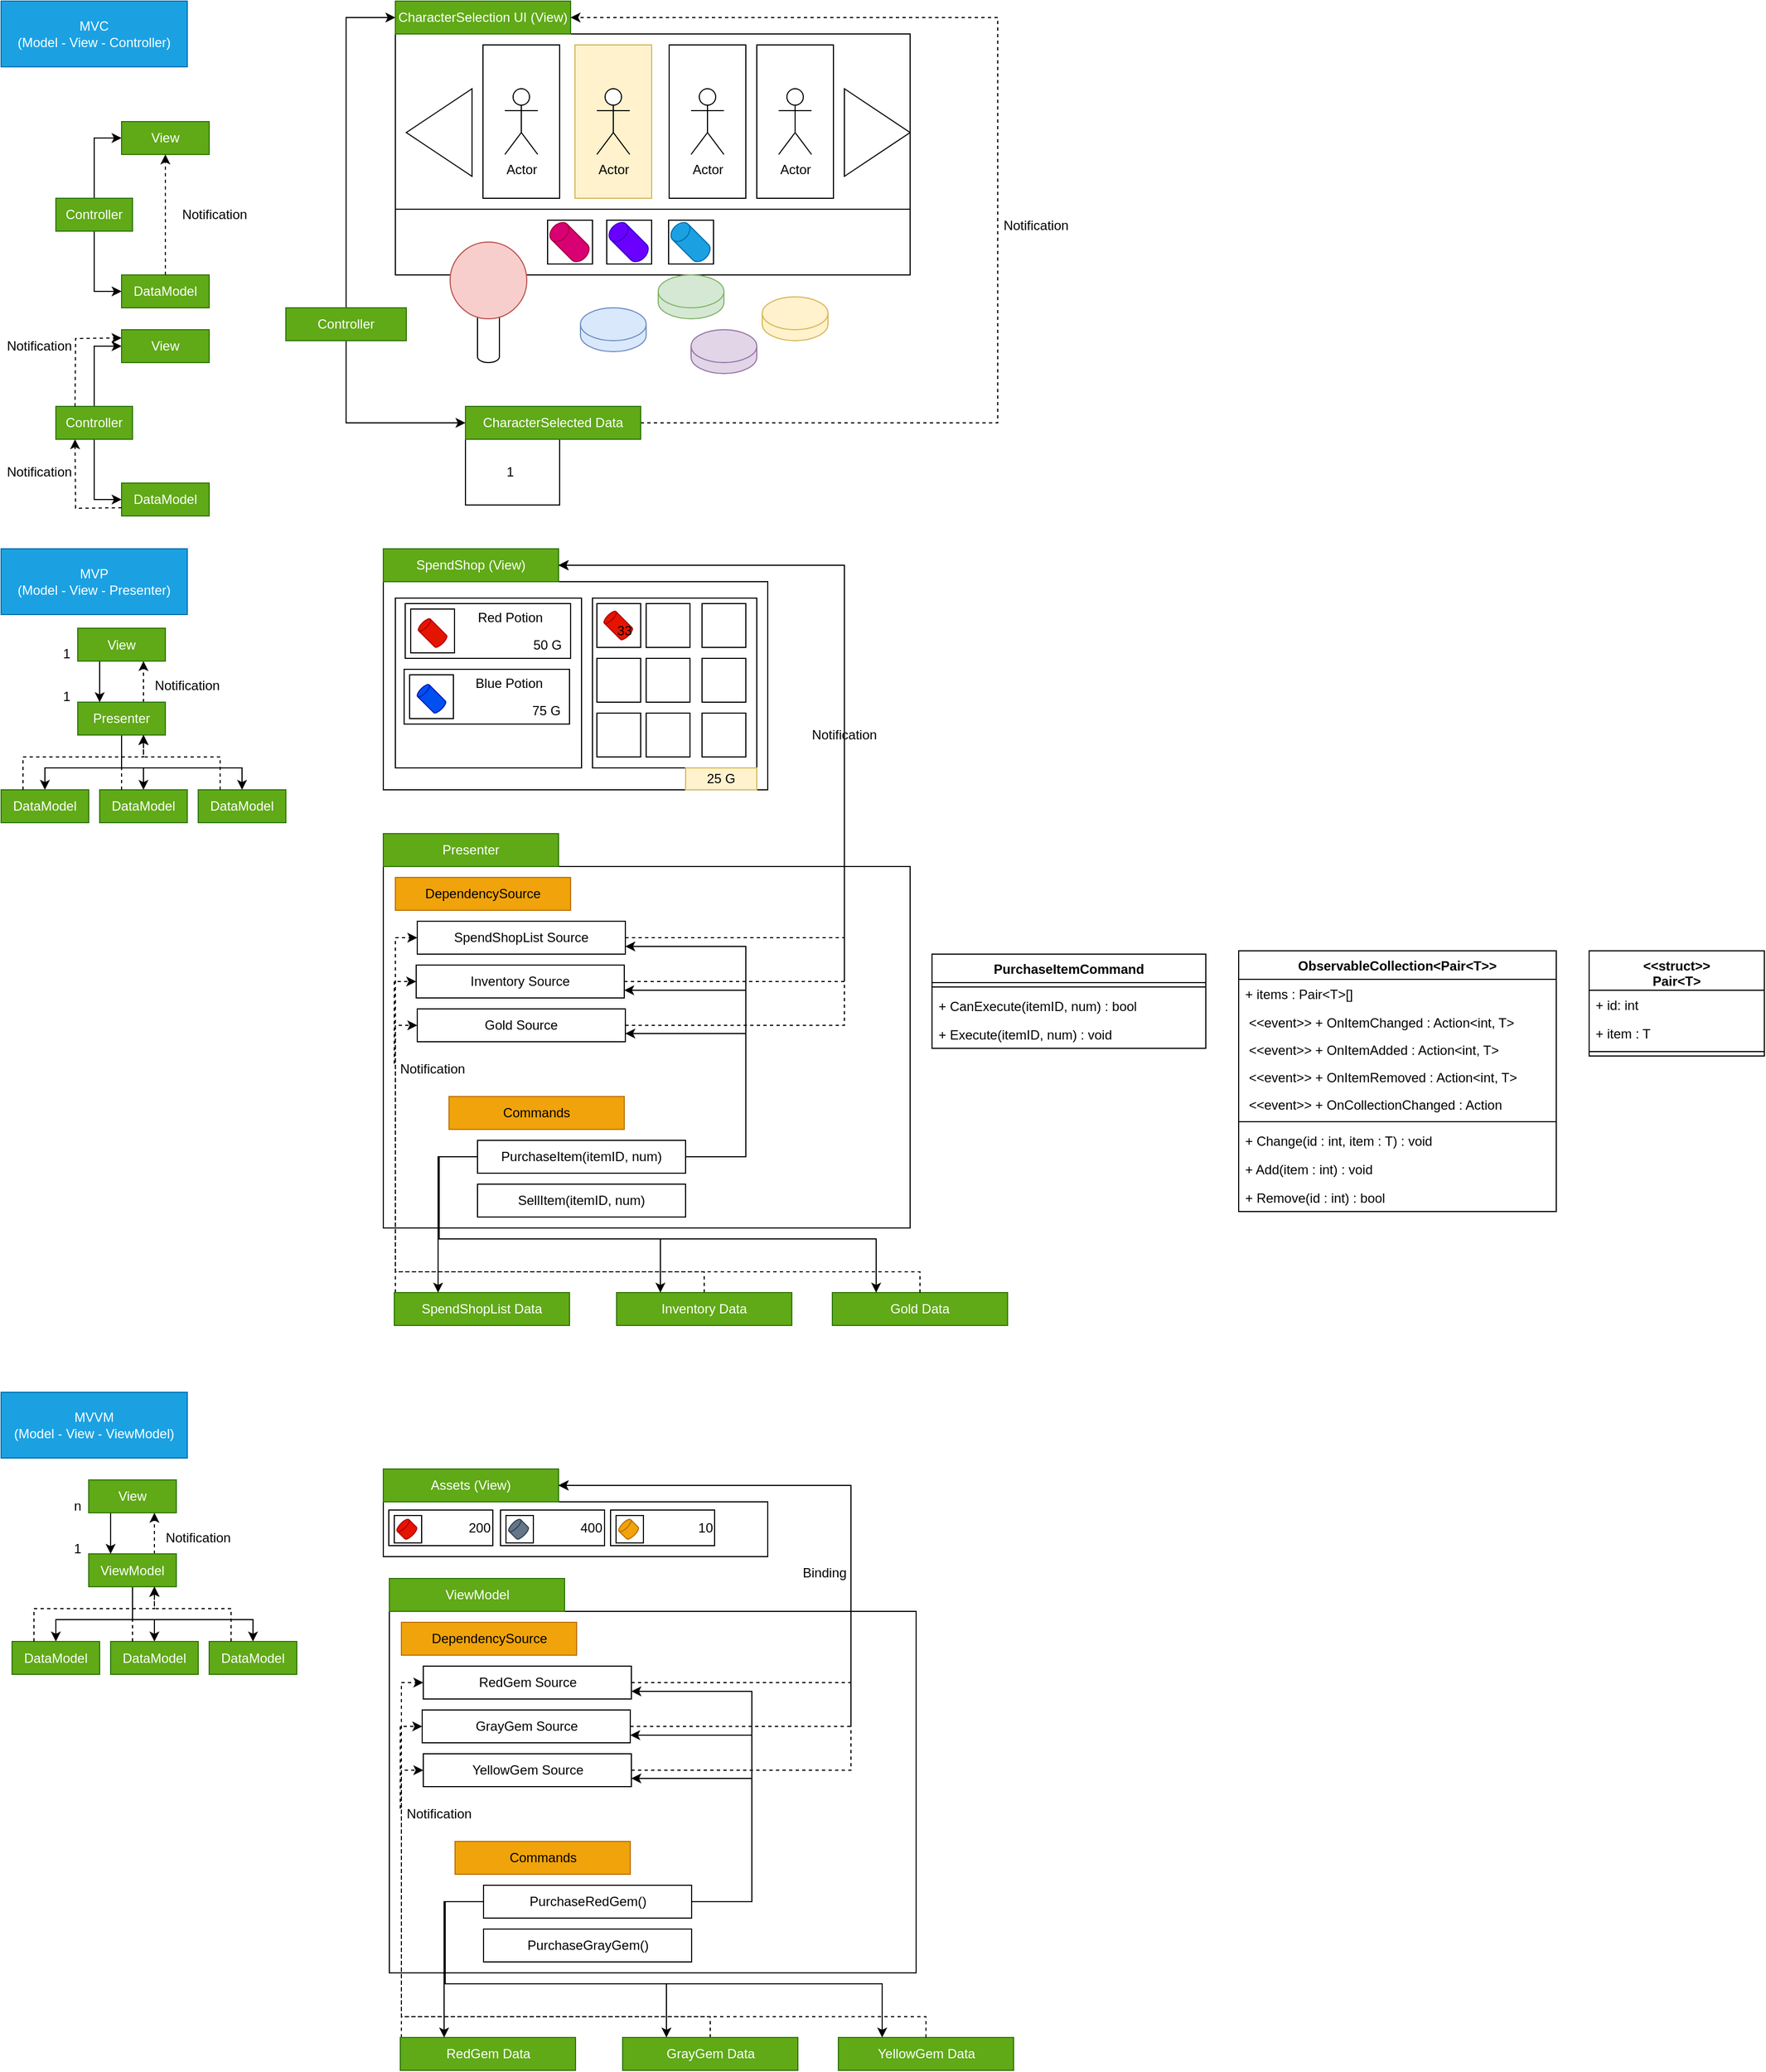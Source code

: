 <mxfile version="21.7.5" type="device">
  <diagram id="C5RBs43oDa-KdzZeNtuy" name="Page-1">
    <mxGraphModel dx="1105" dy="672" grid="1" gridSize="10" guides="1" tooltips="1" connect="1" arrows="1" fold="1" page="1" pageScale="1" pageWidth="827" pageHeight="1169" math="0" shadow="0">
      <root>
        <mxCell id="WIyWlLk6GJQsqaUBKTNV-0" />
        <mxCell id="WIyWlLk6GJQsqaUBKTNV-1" parent="WIyWlLk6GJQsqaUBKTNV-0" />
        <mxCell id="j5rkKhJYRvCFbvq0OorO-108" value="" style="rounded=0;whiteSpace=wrap;html=1;" vertex="1" parent="WIyWlLk6GJQsqaUBKTNV-1">
          <mxGeometry x="359" y="800" width="481" height="330" as="geometry" />
        </mxCell>
        <mxCell id="j5rkKhJYRvCFbvq0OorO-25" value="" style="rounded=0;whiteSpace=wrap;html=1;" vertex="1" parent="WIyWlLk6GJQsqaUBKTNV-1">
          <mxGeometry x="370" y="200" width="470" height="60" as="geometry" />
        </mxCell>
        <mxCell id="j5rkKhJYRvCFbvq0OorO-0" value="" style="rounded=0;whiteSpace=wrap;html=1;" vertex="1" parent="WIyWlLk6GJQsqaUBKTNV-1">
          <mxGeometry x="370" y="40" width="470" height="160" as="geometry" />
        </mxCell>
        <mxCell id="j5rkKhJYRvCFbvq0OorO-1" value="" style="rounded=0;whiteSpace=wrap;html=1;" vertex="1" parent="WIyWlLk6GJQsqaUBKTNV-1">
          <mxGeometry x="450" y="50" width="70" height="140" as="geometry" />
        </mxCell>
        <mxCell id="j5rkKhJYRvCFbvq0OorO-2" value="" style="rounded=0;whiteSpace=wrap;html=1;fillColor=#fff2cc;strokeColor=#d6b656;" vertex="1" parent="WIyWlLk6GJQsqaUBKTNV-1">
          <mxGeometry x="534" y="50" width="70" height="140" as="geometry" />
        </mxCell>
        <mxCell id="j5rkKhJYRvCFbvq0OorO-3" value="" style="rounded=0;whiteSpace=wrap;html=1;" vertex="1" parent="WIyWlLk6GJQsqaUBKTNV-1">
          <mxGeometry x="620" y="50" width="70" height="140" as="geometry" />
        </mxCell>
        <mxCell id="j5rkKhJYRvCFbvq0OorO-4" value="" style="rounded=0;whiteSpace=wrap;html=1;" vertex="1" parent="WIyWlLk6GJQsqaUBKTNV-1">
          <mxGeometry x="700" y="50" width="70" height="140" as="geometry" />
        </mxCell>
        <mxCell id="j5rkKhJYRvCFbvq0OorO-5" value="" style="triangle;whiteSpace=wrap;html=1;" vertex="1" parent="WIyWlLk6GJQsqaUBKTNV-1">
          <mxGeometry x="780" y="90" width="60" height="80" as="geometry" />
        </mxCell>
        <mxCell id="j5rkKhJYRvCFbvq0OorO-6" value="" style="triangle;whiteSpace=wrap;html=1;rotation=-180;" vertex="1" parent="WIyWlLk6GJQsqaUBKTNV-1">
          <mxGeometry x="380" y="90" width="60" height="80" as="geometry" />
        </mxCell>
        <mxCell id="j5rkKhJYRvCFbvq0OorO-7" value="Actor" style="shape=umlActor;verticalLabelPosition=bottom;verticalAlign=top;html=1;outlineConnect=0;" vertex="1" parent="WIyWlLk6GJQsqaUBKTNV-1">
          <mxGeometry x="470" y="90" width="30" height="60" as="geometry" />
        </mxCell>
        <mxCell id="j5rkKhJYRvCFbvq0OorO-8" value="Actor" style="shape=umlActor;verticalLabelPosition=bottom;verticalAlign=top;html=1;outlineConnect=0;" vertex="1" parent="WIyWlLk6GJQsqaUBKTNV-1">
          <mxGeometry x="554" y="90" width="30" height="60" as="geometry" />
        </mxCell>
        <mxCell id="j5rkKhJYRvCFbvq0OorO-9" value="Actor" style="shape=umlActor;verticalLabelPosition=bottom;verticalAlign=top;html=1;outlineConnect=0;" vertex="1" parent="WIyWlLk6GJQsqaUBKTNV-1">
          <mxGeometry x="640" y="90" width="30" height="60" as="geometry" />
        </mxCell>
        <mxCell id="j5rkKhJYRvCFbvq0OorO-10" value="Actor" style="shape=umlActor;verticalLabelPosition=bottom;verticalAlign=top;html=1;outlineConnect=0;" vertex="1" parent="WIyWlLk6GJQsqaUBKTNV-1">
          <mxGeometry x="720" y="90" width="30" height="60" as="geometry" />
        </mxCell>
        <mxCell id="j5rkKhJYRvCFbvq0OorO-11" value="" style="shape=cylinder3;whiteSpace=wrap;html=1;boundedLbl=1;backgroundOutline=1;size=5.4;" vertex="1" parent="WIyWlLk6GJQsqaUBKTNV-1">
          <mxGeometry x="445" y="280" width="20" height="60" as="geometry" />
        </mxCell>
        <mxCell id="j5rkKhJYRvCFbvq0OorO-12" value="" style="ellipse;whiteSpace=wrap;html=1;aspect=fixed;fillColor=#f8cecc;strokeColor=#b85450;" vertex="1" parent="WIyWlLk6GJQsqaUBKTNV-1">
          <mxGeometry x="420" y="230" width="70" height="70" as="geometry" />
        </mxCell>
        <mxCell id="j5rkKhJYRvCFbvq0OorO-17" value="" style="shape=cylinder3;whiteSpace=wrap;html=1;boundedLbl=1;backgroundOutline=1;size=15;fillColor=#dae8fc;strokeColor=#6c8ebf;" vertex="1" parent="WIyWlLk6GJQsqaUBKTNV-1">
          <mxGeometry x="539" y="290" width="60" height="40" as="geometry" />
        </mxCell>
        <mxCell id="j5rkKhJYRvCFbvq0OorO-18" value="" style="shape=cylinder3;whiteSpace=wrap;html=1;boundedLbl=1;backgroundOutline=1;size=15;fillColor=#d5e8d4;strokeColor=#82b366;" vertex="1" parent="WIyWlLk6GJQsqaUBKTNV-1">
          <mxGeometry x="610" y="260" width="60" height="40" as="geometry" />
        </mxCell>
        <mxCell id="j5rkKhJYRvCFbvq0OorO-19" value="" style="shape=cylinder3;whiteSpace=wrap;html=1;boundedLbl=1;backgroundOutline=1;size=15;fillColor=#e1d5e7;strokeColor=#9673a6;" vertex="1" parent="WIyWlLk6GJQsqaUBKTNV-1">
          <mxGeometry x="640" y="310" width="60" height="40" as="geometry" />
        </mxCell>
        <mxCell id="j5rkKhJYRvCFbvq0OorO-20" value="" style="shape=cylinder3;whiteSpace=wrap;html=1;boundedLbl=1;backgroundOutline=1;size=15;fillColor=#fff2cc;strokeColor=#d6b656;" vertex="1" parent="WIyWlLk6GJQsqaUBKTNV-1">
          <mxGeometry x="705" y="280" width="60" height="40" as="geometry" />
        </mxCell>
        <mxCell id="j5rkKhJYRvCFbvq0OorO-21" value="" style="rounded=0;whiteSpace=wrap;html=1;" vertex="1" parent="WIyWlLk6GJQsqaUBKTNV-1">
          <mxGeometry x="434" y="410" width="86" height="60" as="geometry" />
        </mxCell>
        <mxCell id="j5rkKhJYRvCFbvq0OorO-36" style="edgeStyle=orthogonalEdgeStyle;rounded=0;orthogonalLoop=1;jettySize=auto;html=1;entryX=1;entryY=0.5;entryDx=0;entryDy=0;dashed=1;" edge="1" parent="WIyWlLk6GJQsqaUBKTNV-1" source="j5rkKhJYRvCFbvq0OorO-22" target="j5rkKhJYRvCFbvq0OorO-24">
          <mxGeometry relative="1" as="geometry">
            <Array as="points">
              <mxPoint x="920" y="395" />
              <mxPoint x="920" y="25" />
            </Array>
          </mxGeometry>
        </mxCell>
        <mxCell id="j5rkKhJYRvCFbvq0OorO-22" value="CharacterSelected Data" style="text;html=1;strokeColor=#2D7600;fillColor=#60a917;align=center;verticalAlign=middle;whiteSpace=wrap;rounded=0;fontColor=#ffffff;" vertex="1" parent="WIyWlLk6GJQsqaUBKTNV-1">
          <mxGeometry x="434" y="380" width="160" height="30" as="geometry" />
        </mxCell>
        <mxCell id="j5rkKhJYRvCFbvq0OorO-23" value="1" style="text;html=1;strokeColor=none;fillColor=none;align=center;verticalAlign=middle;whiteSpace=wrap;rounded=0;" vertex="1" parent="WIyWlLk6GJQsqaUBKTNV-1">
          <mxGeometry x="460" y="425" width="30" height="30" as="geometry" />
        </mxCell>
        <mxCell id="j5rkKhJYRvCFbvq0OorO-24" value="CharacterSelection UI (View)" style="text;html=1;strokeColor=#2D7600;fillColor=#60a917;align=center;verticalAlign=middle;whiteSpace=wrap;rounded=0;fontColor=#ffffff;" vertex="1" parent="WIyWlLk6GJQsqaUBKTNV-1">
          <mxGeometry x="370" y="10" width="160" height="30" as="geometry" />
        </mxCell>
        <mxCell id="j5rkKhJYRvCFbvq0OorO-26" value="" style="rounded=0;whiteSpace=wrap;html=1;" vertex="1" parent="WIyWlLk6GJQsqaUBKTNV-1">
          <mxGeometry x="509" y="210" width="41" height="40" as="geometry" />
        </mxCell>
        <mxCell id="j5rkKhJYRvCFbvq0OorO-27" value="" style="shape=cylinder3;whiteSpace=wrap;html=1;boundedLbl=1;backgroundOutline=1;size=7;rotation=-45;fillColor=#d80073;fontColor=#ffffff;strokeColor=#A50040;" vertex="1" parent="WIyWlLk6GJQsqaUBKTNV-1">
          <mxGeometry x="519" y="210" width="20" height="40" as="geometry" />
        </mxCell>
        <mxCell id="j5rkKhJYRvCFbvq0OorO-28" value="" style="rounded=0;whiteSpace=wrap;html=1;" vertex="1" parent="WIyWlLk6GJQsqaUBKTNV-1">
          <mxGeometry x="563" y="210" width="41" height="40" as="geometry" />
        </mxCell>
        <mxCell id="j5rkKhJYRvCFbvq0OorO-29" value="" style="shape=cylinder3;whiteSpace=wrap;html=1;boundedLbl=1;backgroundOutline=1;size=7;rotation=-45;fillColor=#6a00ff;fontColor=#ffffff;strokeColor=#3700CC;" vertex="1" parent="WIyWlLk6GJQsqaUBKTNV-1">
          <mxGeometry x="573" y="210" width="20" height="40" as="geometry" />
        </mxCell>
        <mxCell id="j5rkKhJYRvCFbvq0OorO-30" value="" style="rounded=0;whiteSpace=wrap;html=1;" vertex="1" parent="WIyWlLk6GJQsqaUBKTNV-1">
          <mxGeometry x="619.5" y="210" width="41" height="40" as="geometry" />
        </mxCell>
        <mxCell id="j5rkKhJYRvCFbvq0OorO-31" value="" style="shape=cylinder3;whiteSpace=wrap;html=1;boundedLbl=1;backgroundOutline=1;size=7;rotation=-45;fillColor=#1ba1e2;fontColor=#ffffff;strokeColor=#006EAF;" vertex="1" parent="WIyWlLk6GJQsqaUBKTNV-1">
          <mxGeometry x="629.5" y="210" width="20" height="40" as="geometry" />
        </mxCell>
        <mxCell id="j5rkKhJYRvCFbvq0OorO-34" style="edgeStyle=orthogonalEdgeStyle;rounded=0;orthogonalLoop=1;jettySize=auto;html=1;entryX=0;entryY=0.5;entryDx=0;entryDy=0;" edge="1" parent="WIyWlLk6GJQsqaUBKTNV-1" source="j5rkKhJYRvCFbvq0OorO-33" target="j5rkKhJYRvCFbvq0OorO-24">
          <mxGeometry relative="1" as="geometry" />
        </mxCell>
        <mxCell id="j5rkKhJYRvCFbvq0OorO-35" style="edgeStyle=orthogonalEdgeStyle;rounded=0;orthogonalLoop=1;jettySize=auto;html=1;entryX=0;entryY=0.5;entryDx=0;entryDy=0;" edge="1" parent="WIyWlLk6GJQsqaUBKTNV-1" source="j5rkKhJYRvCFbvq0OorO-33" target="j5rkKhJYRvCFbvq0OorO-22">
          <mxGeometry relative="1" as="geometry">
            <Array as="points">
              <mxPoint x="325" y="395" />
            </Array>
          </mxGeometry>
        </mxCell>
        <mxCell id="j5rkKhJYRvCFbvq0OorO-33" value="Controller" style="text;html=1;strokeColor=#2D7600;fillColor=#60a917;align=center;verticalAlign=middle;whiteSpace=wrap;rounded=0;fontColor=#ffffff;" vertex="1" parent="WIyWlLk6GJQsqaUBKTNV-1">
          <mxGeometry x="270" y="290" width="110" height="30" as="geometry" />
        </mxCell>
        <mxCell id="j5rkKhJYRvCFbvq0OorO-37" value="Notification" style="text;html=1;strokeColor=none;fillColor=none;align=center;verticalAlign=middle;whiteSpace=wrap;rounded=0;" vertex="1" parent="WIyWlLk6GJQsqaUBKTNV-1">
          <mxGeometry x="920" y="200" width="70" height="30" as="geometry" />
        </mxCell>
        <mxCell id="j5rkKhJYRvCFbvq0OorO-38" value="MVC&lt;br&gt;(Model - View - Controller)" style="rounded=0;whiteSpace=wrap;html=1;fillColor=#1ba1e2;fontColor=#ffffff;strokeColor=#006EAF;" vertex="1" parent="WIyWlLk6GJQsqaUBKTNV-1">
          <mxGeometry x="10" y="10" width="170" height="60" as="geometry" />
        </mxCell>
        <mxCell id="j5rkKhJYRvCFbvq0OorO-42" style="edgeStyle=orthogonalEdgeStyle;rounded=0;orthogonalLoop=1;jettySize=auto;html=1;entryX=0;entryY=0.5;entryDx=0;entryDy=0;" edge="1" parent="WIyWlLk6GJQsqaUBKTNV-1" source="j5rkKhJYRvCFbvq0OorO-39" target="j5rkKhJYRvCFbvq0OorO-40">
          <mxGeometry relative="1" as="geometry" />
        </mxCell>
        <mxCell id="j5rkKhJYRvCFbvq0OorO-43" style="edgeStyle=orthogonalEdgeStyle;rounded=0;orthogonalLoop=1;jettySize=auto;html=1;entryX=0;entryY=0.5;entryDx=0;entryDy=0;" edge="1" parent="WIyWlLk6GJQsqaUBKTNV-1" source="j5rkKhJYRvCFbvq0OorO-39" target="j5rkKhJYRvCFbvq0OorO-41">
          <mxGeometry relative="1" as="geometry" />
        </mxCell>
        <mxCell id="j5rkKhJYRvCFbvq0OorO-39" value="Controller" style="text;html=1;strokeColor=#2D7600;fillColor=#60a917;align=center;verticalAlign=middle;whiteSpace=wrap;rounded=0;fontColor=#ffffff;" vertex="1" parent="WIyWlLk6GJQsqaUBKTNV-1">
          <mxGeometry x="60" y="190" width="70" height="30" as="geometry" />
        </mxCell>
        <mxCell id="j5rkKhJYRvCFbvq0OorO-40" value="View" style="text;html=1;strokeColor=#2D7600;fillColor=#60a917;align=center;verticalAlign=middle;whiteSpace=wrap;rounded=0;fontColor=#ffffff;" vertex="1" parent="WIyWlLk6GJQsqaUBKTNV-1">
          <mxGeometry x="120" y="120" width="80" height="30" as="geometry" />
        </mxCell>
        <mxCell id="j5rkKhJYRvCFbvq0OorO-41" value="DataModel" style="text;html=1;strokeColor=#2D7600;fillColor=#60a917;align=center;verticalAlign=middle;whiteSpace=wrap;rounded=0;fontColor=#ffffff;" vertex="1" parent="WIyWlLk6GJQsqaUBKTNV-1">
          <mxGeometry x="120" y="260" width="80" height="30" as="geometry" />
        </mxCell>
        <mxCell id="j5rkKhJYRvCFbvq0OorO-44" value="" style="endArrow=classic;html=1;rounded=0;exitX=0.5;exitY=0;exitDx=0;exitDy=0;entryX=0.5;entryY=1;entryDx=0;entryDy=0;dashed=1;" edge="1" parent="WIyWlLk6GJQsqaUBKTNV-1" source="j5rkKhJYRvCFbvq0OorO-41" target="j5rkKhJYRvCFbvq0OorO-40">
          <mxGeometry width="50" height="50" relative="1" as="geometry">
            <mxPoint x="520" y="280" as="sourcePoint" />
            <mxPoint x="570" y="230" as="targetPoint" />
          </mxGeometry>
        </mxCell>
        <mxCell id="j5rkKhJYRvCFbvq0OorO-45" value="Notification" style="text;html=1;strokeColor=none;fillColor=none;align=center;verticalAlign=middle;whiteSpace=wrap;rounded=0;" vertex="1" parent="WIyWlLk6GJQsqaUBKTNV-1">
          <mxGeometry x="170" y="190" width="70" height="30" as="geometry" />
        </mxCell>
        <mxCell id="j5rkKhJYRvCFbvq0OorO-46" style="edgeStyle=orthogonalEdgeStyle;rounded=0;orthogonalLoop=1;jettySize=auto;html=1;entryX=0;entryY=0.5;entryDx=0;entryDy=0;" edge="1" parent="WIyWlLk6GJQsqaUBKTNV-1" source="j5rkKhJYRvCFbvq0OorO-48" target="j5rkKhJYRvCFbvq0OorO-49">
          <mxGeometry relative="1" as="geometry" />
        </mxCell>
        <mxCell id="j5rkKhJYRvCFbvq0OorO-47" style="edgeStyle=orthogonalEdgeStyle;rounded=0;orthogonalLoop=1;jettySize=auto;html=1;entryX=0;entryY=0.5;entryDx=0;entryDy=0;" edge="1" parent="WIyWlLk6GJQsqaUBKTNV-1" source="j5rkKhJYRvCFbvq0OorO-48" target="j5rkKhJYRvCFbvq0OorO-50">
          <mxGeometry relative="1" as="geometry" />
        </mxCell>
        <mxCell id="j5rkKhJYRvCFbvq0OorO-48" value="Controller" style="text;html=1;strokeColor=#2D7600;fillColor=#60a917;align=center;verticalAlign=middle;whiteSpace=wrap;rounded=0;fontColor=#ffffff;" vertex="1" parent="WIyWlLk6GJQsqaUBKTNV-1">
          <mxGeometry x="60" y="380" width="70" height="30" as="geometry" />
        </mxCell>
        <mxCell id="j5rkKhJYRvCFbvq0OorO-49" value="View" style="text;html=1;strokeColor=#2D7600;fillColor=#60a917;align=center;verticalAlign=middle;whiteSpace=wrap;rounded=0;fontColor=#ffffff;" vertex="1" parent="WIyWlLk6GJQsqaUBKTNV-1">
          <mxGeometry x="120" y="310" width="80" height="30" as="geometry" />
        </mxCell>
        <mxCell id="j5rkKhJYRvCFbvq0OorO-50" value="DataModel" style="text;html=1;strokeColor=#2D7600;fillColor=#60a917;align=center;verticalAlign=middle;whiteSpace=wrap;rounded=0;fontColor=#ffffff;" vertex="1" parent="WIyWlLk6GJQsqaUBKTNV-1">
          <mxGeometry x="120" y="450" width="80" height="30" as="geometry" />
        </mxCell>
        <mxCell id="j5rkKhJYRvCFbvq0OorO-51" value="" style="endArrow=classic;html=1;rounded=0;exitX=0;exitY=0.75;exitDx=0;exitDy=0;entryX=0.25;entryY=1;entryDx=0;entryDy=0;dashed=1;" edge="1" parent="WIyWlLk6GJQsqaUBKTNV-1" source="j5rkKhJYRvCFbvq0OorO-50" target="j5rkKhJYRvCFbvq0OorO-48">
          <mxGeometry width="50" height="50" relative="1" as="geometry">
            <mxPoint x="520" y="470" as="sourcePoint" />
            <mxPoint x="570" y="420" as="targetPoint" />
            <Array as="points">
              <mxPoint x="78" y="473" />
            </Array>
          </mxGeometry>
        </mxCell>
        <mxCell id="j5rkKhJYRvCFbvq0OorO-52" value="Notification" style="text;html=1;strokeColor=none;fillColor=none;align=center;verticalAlign=middle;whiteSpace=wrap;rounded=0;" vertex="1" parent="WIyWlLk6GJQsqaUBKTNV-1">
          <mxGeometry x="10" y="425" width="70" height="30" as="geometry" />
        </mxCell>
        <mxCell id="j5rkKhJYRvCFbvq0OorO-53" value="" style="endArrow=classic;html=1;rounded=0;exitX=0.25;exitY=0;exitDx=0;exitDy=0;entryX=0;entryY=0.25;entryDx=0;entryDy=0;dashed=1;" edge="1" parent="WIyWlLk6GJQsqaUBKTNV-1" source="j5rkKhJYRvCFbvq0OorO-48" target="j5rkKhJYRvCFbvq0OorO-49">
          <mxGeometry width="50" height="50" relative="1" as="geometry">
            <mxPoint x="170" y="460" as="sourcePoint" />
            <mxPoint x="123" y="420" as="targetPoint" />
            <Array as="points">
              <mxPoint x="78" y="318" />
            </Array>
          </mxGeometry>
        </mxCell>
        <mxCell id="j5rkKhJYRvCFbvq0OorO-54" value="Notification" style="text;html=1;strokeColor=none;fillColor=none;align=center;verticalAlign=middle;whiteSpace=wrap;rounded=0;" vertex="1" parent="WIyWlLk6GJQsqaUBKTNV-1">
          <mxGeometry x="10" y="310" width="70" height="30" as="geometry" />
        </mxCell>
        <mxCell id="j5rkKhJYRvCFbvq0OorO-55" value="" style="rounded=0;whiteSpace=wrap;html=1;" vertex="1" parent="WIyWlLk6GJQsqaUBKTNV-1">
          <mxGeometry x="359" y="540" width="351" height="190" as="geometry" />
        </mxCell>
        <mxCell id="j5rkKhJYRvCFbvq0OorO-56" value="SpendShop (View)" style="text;html=1;strokeColor=#2D7600;fillColor=#60a917;align=center;verticalAlign=middle;whiteSpace=wrap;rounded=0;fontColor=#ffffff;" vertex="1" parent="WIyWlLk6GJQsqaUBKTNV-1">
          <mxGeometry x="359" y="510" width="160" height="30" as="geometry" />
        </mxCell>
        <mxCell id="j5rkKhJYRvCFbvq0OorO-57" value="" style="rounded=0;whiteSpace=wrap;html=1;" vertex="1" parent="WIyWlLk6GJQsqaUBKTNV-1">
          <mxGeometry x="370" y="555" width="170" height="155" as="geometry" />
        </mxCell>
        <mxCell id="j5rkKhJYRvCFbvq0OorO-58" value="" style="rounded=0;whiteSpace=wrap;html=1;" vertex="1" parent="WIyWlLk6GJQsqaUBKTNV-1">
          <mxGeometry x="550" y="555" width="150" height="155" as="geometry" />
        </mxCell>
        <mxCell id="j5rkKhJYRvCFbvq0OorO-59" value="" style="whiteSpace=wrap;html=1;aspect=fixed;" vertex="1" parent="WIyWlLk6GJQsqaUBKTNV-1">
          <mxGeometry x="554" y="560" width="40" height="40" as="geometry" />
        </mxCell>
        <mxCell id="j5rkKhJYRvCFbvq0OorO-60" value="" style="whiteSpace=wrap;html=1;aspect=fixed;" vertex="1" parent="WIyWlLk6GJQsqaUBKTNV-1">
          <mxGeometry x="599" y="560" width="40" height="40" as="geometry" />
        </mxCell>
        <mxCell id="j5rkKhJYRvCFbvq0OorO-61" value="" style="whiteSpace=wrap;html=1;aspect=fixed;" vertex="1" parent="WIyWlLk6GJQsqaUBKTNV-1">
          <mxGeometry x="650" y="560" width="40" height="40" as="geometry" />
        </mxCell>
        <mxCell id="j5rkKhJYRvCFbvq0OorO-62" value="" style="whiteSpace=wrap;html=1;aspect=fixed;" vertex="1" parent="WIyWlLk6GJQsqaUBKTNV-1">
          <mxGeometry x="554" y="610" width="40" height="40" as="geometry" />
        </mxCell>
        <mxCell id="j5rkKhJYRvCFbvq0OorO-63" value="" style="whiteSpace=wrap;html=1;aspect=fixed;" vertex="1" parent="WIyWlLk6GJQsqaUBKTNV-1">
          <mxGeometry x="599" y="610" width="40" height="40" as="geometry" />
        </mxCell>
        <mxCell id="j5rkKhJYRvCFbvq0OorO-64" value="" style="whiteSpace=wrap;html=1;aspect=fixed;" vertex="1" parent="WIyWlLk6GJQsqaUBKTNV-1">
          <mxGeometry x="650" y="610" width="40" height="40" as="geometry" />
        </mxCell>
        <mxCell id="j5rkKhJYRvCFbvq0OorO-65" value="" style="whiteSpace=wrap;html=1;aspect=fixed;" vertex="1" parent="WIyWlLk6GJQsqaUBKTNV-1">
          <mxGeometry x="554" y="660" width="40" height="40" as="geometry" />
        </mxCell>
        <mxCell id="j5rkKhJYRvCFbvq0OorO-66" value="" style="whiteSpace=wrap;html=1;aspect=fixed;" vertex="1" parent="WIyWlLk6GJQsqaUBKTNV-1">
          <mxGeometry x="599" y="660" width="40" height="40" as="geometry" />
        </mxCell>
        <mxCell id="j5rkKhJYRvCFbvq0OorO-67" value="" style="whiteSpace=wrap;html=1;aspect=fixed;" vertex="1" parent="WIyWlLk6GJQsqaUBKTNV-1">
          <mxGeometry x="650" y="660" width="40" height="40" as="geometry" />
        </mxCell>
        <mxCell id="j5rkKhJYRvCFbvq0OorO-68" value="" style="rounded=0;whiteSpace=wrap;html=1;" vertex="1" parent="WIyWlLk6GJQsqaUBKTNV-1">
          <mxGeometry x="379" y="560" width="151" height="50" as="geometry" />
        </mxCell>
        <mxCell id="j5rkKhJYRvCFbvq0OorO-69" value="" style="whiteSpace=wrap;html=1;aspect=fixed;" vertex="1" parent="WIyWlLk6GJQsqaUBKTNV-1">
          <mxGeometry x="384" y="565" width="40" height="40" as="geometry" />
        </mxCell>
        <mxCell id="j5rkKhJYRvCFbvq0OorO-70" value="" style="shape=cylinder3;whiteSpace=wrap;html=1;boundedLbl=1;backgroundOutline=1;size=2.693;rotation=-45;fillColor=#e51400;fontColor=#ffffff;strokeColor=#B20000;" vertex="1" parent="WIyWlLk6GJQsqaUBKTNV-1">
          <mxGeometry x="396.5" y="573.79" width="15" height="26.21" as="geometry" />
        </mxCell>
        <mxCell id="j5rkKhJYRvCFbvq0OorO-71" value="Red Potion" style="text;html=1;strokeColor=none;fillColor=none;align=center;verticalAlign=middle;whiteSpace=wrap;rounded=0;" vertex="1" parent="WIyWlLk6GJQsqaUBKTNV-1">
          <mxGeometry x="430" y="565" width="90" height="15" as="geometry" />
        </mxCell>
        <mxCell id="j5rkKhJYRvCFbvq0OorO-72" value="50 G" style="text;html=1;strokeColor=none;fillColor=none;align=right;verticalAlign=middle;whiteSpace=wrap;rounded=0;" vertex="1" parent="WIyWlLk6GJQsqaUBKTNV-1">
          <mxGeometry x="434" y="590" width="90" height="15" as="geometry" />
        </mxCell>
        <mxCell id="j5rkKhJYRvCFbvq0OorO-73" value="" style="rounded=0;whiteSpace=wrap;html=1;" vertex="1" parent="WIyWlLk6GJQsqaUBKTNV-1">
          <mxGeometry x="378" y="620" width="151" height="50" as="geometry" />
        </mxCell>
        <mxCell id="j5rkKhJYRvCFbvq0OorO-74" value="" style="whiteSpace=wrap;html=1;aspect=fixed;" vertex="1" parent="WIyWlLk6GJQsqaUBKTNV-1">
          <mxGeometry x="383" y="625" width="40" height="40" as="geometry" />
        </mxCell>
        <mxCell id="j5rkKhJYRvCFbvq0OorO-75" value="" style="shape=cylinder3;whiteSpace=wrap;html=1;boundedLbl=1;backgroundOutline=1;size=2.693;rotation=-45;fillColor=#0050ef;fontColor=#ffffff;strokeColor=#001DBC;" vertex="1" parent="WIyWlLk6GJQsqaUBKTNV-1">
          <mxGeometry x="395.5" y="633.79" width="15" height="26.21" as="geometry" />
        </mxCell>
        <mxCell id="j5rkKhJYRvCFbvq0OorO-76" value="Blue Potion" style="text;html=1;strokeColor=none;fillColor=none;align=center;verticalAlign=middle;whiteSpace=wrap;rounded=0;" vertex="1" parent="WIyWlLk6GJQsqaUBKTNV-1">
          <mxGeometry x="429" y="625" width="90" height="15" as="geometry" />
        </mxCell>
        <mxCell id="j5rkKhJYRvCFbvq0OorO-77" value="75 G" style="text;html=1;strokeColor=none;fillColor=none;align=right;verticalAlign=middle;whiteSpace=wrap;rounded=0;" vertex="1" parent="WIyWlLk6GJQsqaUBKTNV-1">
          <mxGeometry x="433" y="650" width="90" height="15" as="geometry" />
        </mxCell>
        <mxCell id="j5rkKhJYRvCFbvq0OorO-78" value="" style="shape=cylinder3;whiteSpace=wrap;html=1;boundedLbl=1;backgroundOutline=1;size=2.693;rotation=-45;fillColor=#e51400;fontColor=#ffffff;strokeColor=#B20000;" vertex="1" parent="WIyWlLk6GJQsqaUBKTNV-1">
          <mxGeometry x="566" y="566.89" width="15" height="26.21" as="geometry" />
        </mxCell>
        <mxCell id="j5rkKhJYRvCFbvq0OorO-79" value="33" style="text;html=1;strokeColor=none;fillColor=none;align=right;verticalAlign=middle;whiteSpace=wrap;rounded=0;" vertex="1" parent="WIyWlLk6GJQsqaUBKTNV-1">
          <mxGeometry x="554" y="575" width="34" height="20" as="geometry" />
        </mxCell>
        <mxCell id="j5rkKhJYRvCFbvq0OorO-80" value="25 G" style="text;html=1;strokeColor=#d6b656;fillColor=#fff2cc;align=center;verticalAlign=middle;whiteSpace=wrap;rounded=0;" vertex="1" parent="WIyWlLk6GJQsqaUBKTNV-1">
          <mxGeometry x="635" y="710" width="65" height="20" as="geometry" />
        </mxCell>
        <mxCell id="j5rkKhJYRvCFbvq0OorO-81" value="DependencySource" style="text;html=1;strokeColor=#BD7000;fillColor=#f0a30a;align=center;verticalAlign=middle;whiteSpace=wrap;rounded=0;fontColor=#000000;" vertex="1" parent="WIyWlLk6GJQsqaUBKTNV-1">
          <mxGeometry x="370" y="810" width="160" height="30" as="geometry" />
        </mxCell>
        <mxCell id="j5rkKhJYRvCFbvq0OorO-88" style="edgeStyle=orthogonalEdgeStyle;rounded=0;orthogonalLoop=1;jettySize=auto;html=1;entryX=0;entryY=0.5;entryDx=0;entryDy=0;dashed=1;" edge="1" parent="WIyWlLk6GJQsqaUBKTNV-1" source="j5rkKhJYRvCFbvq0OorO-82" target="j5rkKhJYRvCFbvq0OorO-85">
          <mxGeometry relative="1" as="geometry">
            <Array as="points">
              <mxPoint x="370" y="865" />
            </Array>
          </mxGeometry>
        </mxCell>
        <mxCell id="j5rkKhJYRvCFbvq0OorO-82" value="SpendShopList Data" style="text;html=1;strokeColor=#2D7600;fillColor=#60a917;align=center;verticalAlign=middle;whiteSpace=wrap;rounded=0;fontColor=#ffffff;" vertex="1" parent="WIyWlLk6GJQsqaUBKTNV-1">
          <mxGeometry x="369" y="1189" width="160" height="30" as="geometry" />
        </mxCell>
        <mxCell id="j5rkKhJYRvCFbvq0OorO-89" style="edgeStyle=orthogonalEdgeStyle;rounded=0;orthogonalLoop=1;jettySize=auto;html=1;entryX=0;entryY=0.5;entryDx=0;entryDy=0;dashed=1;" edge="1" parent="WIyWlLk6GJQsqaUBKTNV-1" source="j5rkKhJYRvCFbvq0OorO-83" target="j5rkKhJYRvCFbvq0OorO-86">
          <mxGeometry relative="1" as="geometry">
            <Array as="points">
              <mxPoint x="652" y="1170" />
              <mxPoint x="370" y="1170" />
              <mxPoint x="370" y="980" />
              <mxPoint x="369" y="980" />
              <mxPoint x="369" y="905" />
            </Array>
          </mxGeometry>
        </mxCell>
        <mxCell id="j5rkKhJYRvCFbvq0OorO-83" value="Inventory Data" style="text;html=1;strokeColor=#2D7600;fillColor=#60a917;align=center;verticalAlign=middle;whiteSpace=wrap;rounded=0;fontColor=#ffffff;" vertex="1" parent="WIyWlLk6GJQsqaUBKTNV-1">
          <mxGeometry x="572" y="1189" width="160" height="30" as="geometry" />
        </mxCell>
        <mxCell id="j5rkKhJYRvCFbvq0OorO-84" value="Gold Data" style="text;html=1;strokeColor=#2D7600;fillColor=#60a917;align=center;verticalAlign=middle;whiteSpace=wrap;rounded=0;fontColor=#ffffff;" vertex="1" parent="WIyWlLk6GJQsqaUBKTNV-1">
          <mxGeometry x="769" y="1189" width="160" height="30" as="geometry" />
        </mxCell>
        <mxCell id="j5rkKhJYRvCFbvq0OorO-92" style="edgeStyle=orthogonalEdgeStyle;rounded=0;orthogonalLoop=1;jettySize=auto;html=1;entryX=1;entryY=0.5;entryDx=0;entryDy=0;dashed=1;" edge="1" parent="WIyWlLk6GJQsqaUBKTNV-1" source="j5rkKhJYRvCFbvq0OorO-85" target="j5rkKhJYRvCFbvq0OorO-56">
          <mxGeometry relative="1" as="geometry">
            <Array as="points">
              <mxPoint x="780" y="865" />
              <mxPoint x="780" y="525" />
            </Array>
          </mxGeometry>
        </mxCell>
        <mxCell id="j5rkKhJYRvCFbvq0OorO-85" value="SpendShopList Source" style="rounded=0;whiteSpace=wrap;html=1;" vertex="1" parent="WIyWlLk6GJQsqaUBKTNV-1">
          <mxGeometry x="390" y="850" width="190" height="30" as="geometry" />
        </mxCell>
        <mxCell id="j5rkKhJYRvCFbvq0OorO-93" style="edgeStyle=orthogonalEdgeStyle;rounded=0;orthogonalLoop=1;jettySize=auto;html=1;entryX=1;entryY=0.5;entryDx=0;entryDy=0;dashed=1;" edge="1" parent="WIyWlLk6GJQsqaUBKTNV-1" source="j5rkKhJYRvCFbvq0OorO-86" target="j5rkKhJYRvCFbvq0OorO-56">
          <mxGeometry relative="1" as="geometry">
            <Array as="points">
              <mxPoint x="780" y="905" />
              <mxPoint x="780" y="525" />
            </Array>
          </mxGeometry>
        </mxCell>
        <mxCell id="j5rkKhJYRvCFbvq0OorO-86" value="Inventory Source" style="rounded=0;whiteSpace=wrap;html=1;" vertex="1" parent="WIyWlLk6GJQsqaUBKTNV-1">
          <mxGeometry x="389" y="890" width="190" height="30" as="geometry" />
        </mxCell>
        <mxCell id="j5rkKhJYRvCFbvq0OorO-94" style="edgeStyle=orthogonalEdgeStyle;rounded=0;orthogonalLoop=1;jettySize=auto;html=1;entryX=1;entryY=0.5;entryDx=0;entryDy=0;dashed=1;" edge="1" parent="WIyWlLk6GJQsqaUBKTNV-1" source="j5rkKhJYRvCFbvq0OorO-87" target="j5rkKhJYRvCFbvq0OorO-56">
          <mxGeometry relative="1" as="geometry">
            <Array as="points">
              <mxPoint x="780" y="945" />
              <mxPoint x="780" y="525" />
            </Array>
          </mxGeometry>
        </mxCell>
        <mxCell id="j5rkKhJYRvCFbvq0OorO-87" value="Gold Source" style="rounded=0;whiteSpace=wrap;html=1;" vertex="1" parent="WIyWlLk6GJQsqaUBKTNV-1">
          <mxGeometry x="390" y="930" width="190" height="30" as="geometry" />
        </mxCell>
        <mxCell id="j5rkKhJYRvCFbvq0OorO-90" style="edgeStyle=orthogonalEdgeStyle;rounded=0;orthogonalLoop=1;jettySize=auto;html=1;entryX=0;entryY=0.5;entryDx=0;entryDy=0;exitX=0.5;exitY=0;exitDx=0;exitDy=0;dashed=1;" edge="1" parent="WIyWlLk6GJQsqaUBKTNV-1" source="j5rkKhJYRvCFbvq0OorO-84" target="j5rkKhJYRvCFbvq0OorO-87">
          <mxGeometry relative="1" as="geometry">
            <mxPoint x="662" y="1050" as="sourcePoint" />
            <mxPoint x="399" y="915" as="targetPoint" />
            <Array as="points">
              <mxPoint x="849" y="1170" />
              <mxPoint x="370" y="1170" />
              <mxPoint x="370" y="945" />
            </Array>
          </mxGeometry>
        </mxCell>
        <mxCell id="j5rkKhJYRvCFbvq0OorO-91" value="Notification" style="text;html=1;strokeColor=none;fillColor=none;align=center;verticalAlign=middle;whiteSpace=wrap;rounded=0;" vertex="1" parent="WIyWlLk6GJQsqaUBKTNV-1">
          <mxGeometry x="374" y="970" width="60" height="30" as="geometry" />
        </mxCell>
        <mxCell id="j5rkKhJYRvCFbvq0OorO-95" value="Notification" style="text;html=1;strokeColor=none;fillColor=none;align=center;verticalAlign=middle;whiteSpace=wrap;rounded=0;" vertex="1" parent="WIyWlLk6GJQsqaUBKTNV-1">
          <mxGeometry x="750" y="665" width="60" height="30" as="geometry" />
        </mxCell>
        <mxCell id="j5rkKhJYRvCFbvq0OorO-96" value="Commands" style="text;html=1;strokeColor=#BD7000;fillColor=#f0a30a;align=center;verticalAlign=middle;whiteSpace=wrap;rounded=0;fontColor=#000000;" vertex="1" parent="WIyWlLk6GJQsqaUBKTNV-1">
          <mxGeometry x="419" y="1010" width="160" height="30" as="geometry" />
        </mxCell>
        <mxCell id="j5rkKhJYRvCFbvq0OorO-99" style="edgeStyle=orthogonalEdgeStyle;rounded=0;orthogonalLoop=1;jettySize=auto;html=1;entryX=1;entryY=0.75;entryDx=0;entryDy=0;" edge="1" parent="WIyWlLk6GJQsqaUBKTNV-1" source="j5rkKhJYRvCFbvq0OorO-97" target="j5rkKhJYRvCFbvq0OorO-85">
          <mxGeometry relative="1" as="geometry">
            <Array as="points">
              <mxPoint x="690" y="1065" />
              <mxPoint x="690" y="873" />
              <mxPoint x="580" y="873" />
            </Array>
          </mxGeometry>
        </mxCell>
        <mxCell id="j5rkKhJYRvCFbvq0OorO-103" style="edgeStyle=orthogonalEdgeStyle;rounded=0;orthogonalLoop=1;jettySize=auto;html=1;entryX=0.25;entryY=0;entryDx=0;entryDy=0;" edge="1" parent="WIyWlLk6GJQsqaUBKTNV-1" source="j5rkKhJYRvCFbvq0OorO-97" target="j5rkKhJYRvCFbvq0OorO-82">
          <mxGeometry relative="1" as="geometry">
            <Array as="points">
              <mxPoint x="409" y="1065" />
            </Array>
          </mxGeometry>
        </mxCell>
        <mxCell id="j5rkKhJYRvCFbvq0OorO-104" style="edgeStyle=orthogonalEdgeStyle;rounded=0;orthogonalLoop=1;jettySize=auto;html=1;entryX=0.25;entryY=0;entryDx=0;entryDy=0;" edge="1" parent="WIyWlLk6GJQsqaUBKTNV-1" source="j5rkKhJYRvCFbvq0OorO-97" target="j5rkKhJYRvCFbvq0OorO-83">
          <mxGeometry relative="1" as="geometry">
            <Array as="points">
              <mxPoint x="410" y="1065" />
              <mxPoint x="410" y="1140" />
              <mxPoint x="612" y="1140" />
            </Array>
          </mxGeometry>
        </mxCell>
        <mxCell id="j5rkKhJYRvCFbvq0OorO-105" style="edgeStyle=orthogonalEdgeStyle;rounded=0;orthogonalLoop=1;jettySize=auto;html=1;entryX=0.25;entryY=0;entryDx=0;entryDy=0;" edge="1" parent="WIyWlLk6GJQsqaUBKTNV-1" source="j5rkKhJYRvCFbvq0OorO-97" target="j5rkKhJYRvCFbvq0OorO-84">
          <mxGeometry relative="1" as="geometry">
            <Array as="points">
              <mxPoint x="410" y="1065" />
              <mxPoint x="410" y="1140" />
              <mxPoint x="809" y="1140" />
            </Array>
          </mxGeometry>
        </mxCell>
        <mxCell id="j5rkKhJYRvCFbvq0OorO-97" value="PurchaseItem(itemID, num)" style="rounded=0;whiteSpace=wrap;html=1;" vertex="1" parent="WIyWlLk6GJQsqaUBKTNV-1">
          <mxGeometry x="445" y="1050" width="190" height="30" as="geometry" />
        </mxCell>
        <mxCell id="j5rkKhJYRvCFbvq0OorO-98" value="SellItem(itemID, num)" style="rounded=0;whiteSpace=wrap;html=1;" vertex="1" parent="WIyWlLk6GJQsqaUBKTNV-1">
          <mxGeometry x="445" y="1090" width="190" height="30" as="geometry" />
        </mxCell>
        <mxCell id="j5rkKhJYRvCFbvq0OorO-100" style="edgeStyle=orthogonalEdgeStyle;rounded=0;orthogonalLoop=1;jettySize=auto;html=1;entryX=1;entryY=0.75;entryDx=0;entryDy=0;exitX=1;exitY=0.5;exitDx=0;exitDy=0;" edge="1" parent="WIyWlLk6GJQsqaUBKTNV-1" source="j5rkKhJYRvCFbvq0OorO-97" target="j5rkKhJYRvCFbvq0OorO-86">
          <mxGeometry relative="1" as="geometry">
            <mxPoint x="645" y="1075" as="sourcePoint" />
            <mxPoint x="590" y="883" as="targetPoint" />
            <Array as="points">
              <mxPoint x="690" y="1065" />
              <mxPoint x="690" y="913" />
              <mxPoint x="579" y="913" />
            </Array>
          </mxGeometry>
        </mxCell>
        <mxCell id="j5rkKhJYRvCFbvq0OorO-101" style="edgeStyle=orthogonalEdgeStyle;rounded=0;orthogonalLoop=1;jettySize=auto;html=1;entryX=1;entryY=0.75;entryDx=0;entryDy=0;exitX=1;exitY=0.5;exitDx=0;exitDy=0;" edge="1" parent="WIyWlLk6GJQsqaUBKTNV-1" source="j5rkKhJYRvCFbvq0OorO-97" target="j5rkKhJYRvCFbvq0OorO-87">
          <mxGeometry relative="1" as="geometry">
            <mxPoint x="645" y="1075" as="sourcePoint" />
            <mxPoint x="589" y="923" as="targetPoint" />
            <Array as="points">
              <mxPoint x="690" y="1065" />
              <mxPoint x="690" y="953" />
            </Array>
          </mxGeometry>
        </mxCell>
        <mxCell id="j5rkKhJYRvCFbvq0OorO-107" value="Presenter" style="text;html=1;strokeColor=#2D7600;fillColor=#60a917;align=center;verticalAlign=middle;whiteSpace=wrap;rounded=0;fontColor=#ffffff;" vertex="1" parent="WIyWlLk6GJQsqaUBKTNV-1">
          <mxGeometry x="359" y="770" width="160" height="30" as="geometry" />
        </mxCell>
        <mxCell id="j5rkKhJYRvCFbvq0OorO-119" value="PurchaseItemCommand" style="swimlane;fontStyle=1;align=center;verticalAlign=top;childLayout=stackLayout;horizontal=1;startSize=26;horizontalStack=0;resizeParent=1;resizeParentMax=0;resizeLast=0;collapsible=1;marginBottom=0;whiteSpace=wrap;html=1;" vertex="1" parent="WIyWlLk6GJQsqaUBKTNV-1">
          <mxGeometry x="860" y="880" width="250" height="86" as="geometry" />
        </mxCell>
        <mxCell id="j5rkKhJYRvCFbvq0OorO-121" value="" style="line;strokeWidth=1;fillColor=none;align=left;verticalAlign=middle;spacingTop=-1;spacingLeft=3;spacingRight=3;rotatable=0;labelPosition=right;points=[];portConstraint=eastwest;strokeColor=inherit;" vertex="1" parent="j5rkKhJYRvCFbvq0OorO-119">
          <mxGeometry y="26" width="250" height="8" as="geometry" />
        </mxCell>
        <mxCell id="j5rkKhJYRvCFbvq0OorO-120" value="+ CanExecute(itemID, num) : bool" style="text;strokeColor=none;fillColor=none;align=left;verticalAlign=top;spacingLeft=4;spacingRight=4;overflow=hidden;rotatable=0;points=[[0,0.5],[1,0.5]];portConstraint=eastwest;whiteSpace=wrap;html=1;" vertex="1" parent="j5rkKhJYRvCFbvq0OorO-119">
          <mxGeometry y="34" width="250" height="26" as="geometry" />
        </mxCell>
        <mxCell id="j5rkKhJYRvCFbvq0OorO-122" value="+ Execute(itemID, num) : void" style="text;strokeColor=none;fillColor=none;align=left;verticalAlign=top;spacingLeft=4;spacingRight=4;overflow=hidden;rotatable=0;points=[[0,0.5],[1,0.5]];portConstraint=eastwest;whiteSpace=wrap;html=1;" vertex="1" parent="j5rkKhJYRvCFbvq0OorO-119">
          <mxGeometry y="60" width="250" height="26" as="geometry" />
        </mxCell>
        <mxCell id="j5rkKhJYRvCFbvq0OorO-123" value="MVP&lt;br&gt;(Model - View - Presenter)" style="rounded=0;whiteSpace=wrap;html=1;fillColor=#1ba1e2;fontColor=#ffffff;strokeColor=#006EAF;" vertex="1" parent="WIyWlLk6GJQsqaUBKTNV-1">
          <mxGeometry x="10" y="510" width="170" height="60" as="geometry" />
        </mxCell>
        <mxCell id="j5rkKhJYRvCFbvq0OorO-130" style="edgeStyle=orthogonalEdgeStyle;rounded=0;orthogonalLoop=1;jettySize=auto;html=1;" edge="1" parent="WIyWlLk6GJQsqaUBKTNV-1" source="j5rkKhJYRvCFbvq0OorO-125" target="j5rkKhJYRvCFbvq0OorO-127">
          <mxGeometry relative="1" as="geometry">
            <Array as="points">
              <mxPoint x="120" y="710" />
              <mxPoint x="50" y="710" />
            </Array>
          </mxGeometry>
        </mxCell>
        <mxCell id="j5rkKhJYRvCFbvq0OorO-131" style="edgeStyle=orthogonalEdgeStyle;rounded=0;orthogonalLoop=1;jettySize=auto;html=1;" edge="1" parent="WIyWlLk6GJQsqaUBKTNV-1" source="j5rkKhJYRvCFbvq0OorO-125" target="j5rkKhJYRvCFbvq0OorO-128">
          <mxGeometry relative="1" as="geometry">
            <Array as="points">
              <mxPoint x="120" y="710" />
              <mxPoint x="140" y="710" />
            </Array>
          </mxGeometry>
        </mxCell>
        <mxCell id="j5rkKhJYRvCFbvq0OorO-132" style="edgeStyle=orthogonalEdgeStyle;rounded=0;orthogonalLoop=1;jettySize=auto;html=1;" edge="1" parent="WIyWlLk6GJQsqaUBKTNV-1" source="j5rkKhJYRvCFbvq0OorO-125" target="j5rkKhJYRvCFbvq0OorO-129">
          <mxGeometry relative="1" as="geometry">
            <Array as="points">
              <mxPoint x="120" y="710" />
              <mxPoint x="230" y="710" />
            </Array>
          </mxGeometry>
        </mxCell>
        <mxCell id="j5rkKhJYRvCFbvq0OorO-133" style="edgeStyle=orthogonalEdgeStyle;rounded=0;orthogonalLoop=1;jettySize=auto;html=1;entryX=0.75;entryY=1;entryDx=0;entryDy=0;exitX=0.75;exitY=0;exitDx=0;exitDy=0;dashed=1;" edge="1" parent="WIyWlLk6GJQsqaUBKTNV-1" source="j5rkKhJYRvCFbvq0OorO-125" target="j5rkKhJYRvCFbvq0OorO-126">
          <mxGeometry relative="1" as="geometry" />
        </mxCell>
        <mxCell id="j5rkKhJYRvCFbvq0OorO-125" value="Presenter" style="text;html=1;strokeColor=#2D7600;fillColor=#60a917;align=center;verticalAlign=middle;whiteSpace=wrap;rounded=0;fontColor=#ffffff;" vertex="1" parent="WIyWlLk6GJQsqaUBKTNV-1">
          <mxGeometry x="80" y="650" width="80" height="30" as="geometry" />
        </mxCell>
        <mxCell id="j5rkKhJYRvCFbvq0OorO-135" style="edgeStyle=orthogonalEdgeStyle;rounded=0;orthogonalLoop=1;jettySize=auto;html=1;entryX=0.25;entryY=0;entryDx=0;entryDy=0;" edge="1" parent="WIyWlLk6GJQsqaUBKTNV-1" source="j5rkKhJYRvCFbvq0OorO-126" target="j5rkKhJYRvCFbvq0OorO-125">
          <mxGeometry relative="1" as="geometry">
            <Array as="points">
              <mxPoint x="100" y="630" />
              <mxPoint x="100" y="630" />
            </Array>
          </mxGeometry>
        </mxCell>
        <mxCell id="j5rkKhJYRvCFbvq0OorO-126" value="View" style="text;html=1;strokeColor=#2D7600;fillColor=#60a917;align=center;verticalAlign=middle;whiteSpace=wrap;rounded=0;fontColor=#ffffff;" vertex="1" parent="WIyWlLk6GJQsqaUBKTNV-1">
          <mxGeometry x="80" y="582.5" width="80" height="30" as="geometry" />
        </mxCell>
        <mxCell id="j5rkKhJYRvCFbvq0OorO-127" value="DataModel" style="text;html=1;strokeColor=#2D7600;fillColor=#60a917;align=center;verticalAlign=middle;whiteSpace=wrap;rounded=0;fontColor=#ffffff;" vertex="1" parent="WIyWlLk6GJQsqaUBKTNV-1">
          <mxGeometry x="10" y="730" width="80" height="30" as="geometry" />
        </mxCell>
        <mxCell id="j5rkKhJYRvCFbvq0OorO-128" value="DataModel" style="text;html=1;strokeColor=#2D7600;fillColor=#60a917;align=center;verticalAlign=middle;whiteSpace=wrap;rounded=0;fontColor=#ffffff;" vertex="1" parent="WIyWlLk6GJQsqaUBKTNV-1">
          <mxGeometry x="100" y="730" width="80" height="30" as="geometry" />
        </mxCell>
        <mxCell id="j5rkKhJYRvCFbvq0OorO-129" value="DataModel" style="text;html=1;strokeColor=#2D7600;fillColor=#60a917;align=center;verticalAlign=middle;whiteSpace=wrap;rounded=0;fontColor=#ffffff;" vertex="1" parent="WIyWlLk6GJQsqaUBKTNV-1">
          <mxGeometry x="190" y="730" width="80" height="30" as="geometry" />
        </mxCell>
        <mxCell id="j5rkKhJYRvCFbvq0OorO-136" value="Notification" style="text;html=1;strokeColor=none;fillColor=none;align=center;verticalAlign=middle;whiteSpace=wrap;rounded=0;" vertex="1" parent="WIyWlLk6GJQsqaUBKTNV-1">
          <mxGeometry x="150" y="622.5" width="60" height="25" as="geometry" />
        </mxCell>
        <mxCell id="j5rkKhJYRvCFbvq0OorO-137" value="1" style="text;html=1;strokeColor=none;fillColor=none;align=center;verticalAlign=middle;whiteSpace=wrap;rounded=0;" vertex="1" parent="WIyWlLk6GJQsqaUBKTNV-1">
          <mxGeometry x="60" y="592.5" width="20" height="27.5" as="geometry" />
        </mxCell>
        <mxCell id="j5rkKhJYRvCFbvq0OorO-138" value="1" style="text;html=1;strokeColor=none;fillColor=none;align=center;verticalAlign=middle;whiteSpace=wrap;rounded=0;" vertex="1" parent="WIyWlLk6GJQsqaUBKTNV-1">
          <mxGeometry x="60" y="631.25" width="20" height="27.5" as="geometry" />
        </mxCell>
        <mxCell id="j5rkKhJYRvCFbvq0OorO-139" style="edgeStyle=orthogonalEdgeStyle;rounded=0;orthogonalLoop=1;jettySize=auto;html=1;entryX=0.75;entryY=1;entryDx=0;entryDy=0;exitX=0.25;exitY=0;exitDx=0;exitDy=0;dashed=1;" edge="1" parent="WIyWlLk6GJQsqaUBKTNV-1" source="j5rkKhJYRvCFbvq0OorO-129" target="j5rkKhJYRvCFbvq0OorO-125">
          <mxGeometry relative="1" as="geometry">
            <mxPoint x="150" y="660" as="sourcePoint" />
            <mxPoint x="150" y="623" as="targetPoint" />
            <Array as="points">
              <mxPoint x="210" y="700" />
              <mxPoint x="140" y="700" />
            </Array>
          </mxGeometry>
        </mxCell>
        <mxCell id="j5rkKhJYRvCFbvq0OorO-140" style="edgeStyle=orthogonalEdgeStyle;rounded=0;orthogonalLoop=1;jettySize=auto;html=1;entryX=0.75;entryY=1;entryDx=0;entryDy=0;exitX=0.25;exitY=0;exitDx=0;exitDy=0;dashed=1;" edge="1" parent="WIyWlLk6GJQsqaUBKTNV-1" source="j5rkKhJYRvCFbvq0OorO-128" target="j5rkKhJYRvCFbvq0OorO-125">
          <mxGeometry relative="1" as="geometry">
            <mxPoint x="220" y="740" as="sourcePoint" />
            <mxPoint x="150" y="690" as="targetPoint" />
            <Array as="points">
              <mxPoint x="120" y="700" />
              <mxPoint x="140" y="700" />
            </Array>
          </mxGeometry>
        </mxCell>
        <mxCell id="j5rkKhJYRvCFbvq0OorO-141" style="edgeStyle=orthogonalEdgeStyle;rounded=0;orthogonalLoop=1;jettySize=auto;html=1;entryX=0.75;entryY=1;entryDx=0;entryDy=0;exitX=0.25;exitY=0;exitDx=0;exitDy=0;dashed=1;" edge="1" parent="WIyWlLk6GJQsqaUBKTNV-1" source="j5rkKhJYRvCFbvq0OorO-127" target="j5rkKhJYRvCFbvq0OorO-125">
          <mxGeometry relative="1" as="geometry">
            <mxPoint x="220" y="740" as="sourcePoint" />
            <mxPoint x="150" y="690" as="targetPoint" />
            <Array as="points">
              <mxPoint x="30" y="700" />
              <mxPoint x="140" y="700" />
            </Array>
          </mxGeometry>
        </mxCell>
        <mxCell id="j5rkKhJYRvCFbvq0OorO-142" value="MVVM&lt;br&gt;(Model - View - ViewModel)" style="rounded=0;whiteSpace=wrap;html=1;fillColor=#1ba1e2;fontColor=#ffffff;strokeColor=#006EAF;" vertex="1" parent="WIyWlLk6GJQsqaUBKTNV-1">
          <mxGeometry x="10" y="1280" width="170" height="60" as="geometry" />
        </mxCell>
        <mxCell id="j5rkKhJYRvCFbvq0OorO-143" value="" style="rounded=0;whiteSpace=wrap;html=1;" vertex="1" parent="WIyWlLk6GJQsqaUBKTNV-1">
          <mxGeometry x="364.5" y="1480" width="481" height="330" as="geometry" />
        </mxCell>
        <mxCell id="j5rkKhJYRvCFbvq0OorO-144" value="" style="rounded=0;whiteSpace=wrap;html=1;" vertex="1" parent="WIyWlLk6GJQsqaUBKTNV-1">
          <mxGeometry x="359" y="1380" width="351" height="50" as="geometry" />
        </mxCell>
        <mxCell id="j5rkKhJYRvCFbvq0OorO-145" value="Assets (View)" style="text;html=1;strokeColor=#2D7600;fillColor=#60a917;align=center;verticalAlign=middle;whiteSpace=wrap;rounded=0;fontColor=#ffffff;" vertex="1" parent="WIyWlLk6GJQsqaUBKTNV-1">
          <mxGeometry x="359" y="1350" width="160" height="30" as="geometry" />
        </mxCell>
        <mxCell id="j5rkKhJYRvCFbvq0OorO-157" value="200" style="rounded=0;whiteSpace=wrap;html=1;align=right;" vertex="1" parent="WIyWlLk6GJQsqaUBKTNV-1">
          <mxGeometry x="364" y="1387.5" width="95" height="32.5" as="geometry" />
        </mxCell>
        <mxCell id="j5rkKhJYRvCFbvq0OorO-158" value="" style="whiteSpace=wrap;html=1;aspect=fixed;" vertex="1" parent="WIyWlLk6GJQsqaUBKTNV-1">
          <mxGeometry x="369" y="1392.5" width="25" height="25" as="geometry" />
        </mxCell>
        <mxCell id="j5rkKhJYRvCFbvq0OorO-159" value="" style="shape=cylinder3;whiteSpace=wrap;html=1;boundedLbl=1;backgroundOutline=1;size=2.693;rotation=-45;fillColor=#e51400;fontColor=#ffffff;strokeColor=#B20000;" vertex="1" parent="WIyWlLk6GJQsqaUBKTNV-1">
          <mxGeometry x="373" y="1397.5" width="15" height="15" as="geometry" />
        </mxCell>
        <mxCell id="j5rkKhJYRvCFbvq0OorO-170" value="DependencySource" style="text;html=1;strokeColor=#BD7000;fillColor=#f0a30a;align=center;verticalAlign=middle;whiteSpace=wrap;rounded=0;fontColor=#000000;" vertex="1" parent="WIyWlLk6GJQsqaUBKTNV-1">
          <mxGeometry x="375.5" y="1490" width="160" height="30" as="geometry" />
        </mxCell>
        <mxCell id="j5rkKhJYRvCFbvq0OorO-171" style="edgeStyle=orthogonalEdgeStyle;rounded=0;orthogonalLoop=1;jettySize=auto;html=1;entryX=0;entryY=0.5;entryDx=0;entryDy=0;dashed=1;" edge="1" parent="WIyWlLk6GJQsqaUBKTNV-1" source="j5rkKhJYRvCFbvq0OorO-172" target="j5rkKhJYRvCFbvq0OorO-177">
          <mxGeometry relative="1" as="geometry">
            <Array as="points">
              <mxPoint x="375.5" y="1545" />
            </Array>
          </mxGeometry>
        </mxCell>
        <mxCell id="j5rkKhJYRvCFbvq0OorO-172" value="RedGem Data" style="text;html=1;strokeColor=#2D7600;fillColor=#60a917;align=center;verticalAlign=middle;whiteSpace=wrap;rounded=0;fontColor=#ffffff;" vertex="1" parent="WIyWlLk6GJQsqaUBKTNV-1">
          <mxGeometry x="374.5" y="1869" width="160" height="30" as="geometry" />
        </mxCell>
        <mxCell id="j5rkKhJYRvCFbvq0OorO-173" style="edgeStyle=orthogonalEdgeStyle;rounded=0;orthogonalLoop=1;jettySize=auto;html=1;entryX=0;entryY=0.5;entryDx=0;entryDy=0;dashed=1;" edge="1" parent="WIyWlLk6GJQsqaUBKTNV-1" source="j5rkKhJYRvCFbvq0OorO-174" target="j5rkKhJYRvCFbvq0OorO-179">
          <mxGeometry relative="1" as="geometry">
            <Array as="points">
              <mxPoint x="657.5" y="1850" />
              <mxPoint x="375.5" y="1850" />
              <mxPoint x="375.5" y="1660" />
              <mxPoint x="374.5" y="1660" />
              <mxPoint x="374.5" y="1585" />
            </Array>
          </mxGeometry>
        </mxCell>
        <mxCell id="j5rkKhJYRvCFbvq0OorO-174" value="GrayGem Data" style="text;html=1;strokeColor=#2D7600;fillColor=#60a917;align=center;verticalAlign=middle;whiteSpace=wrap;rounded=0;fontColor=#ffffff;" vertex="1" parent="WIyWlLk6GJQsqaUBKTNV-1">
          <mxGeometry x="577.5" y="1869" width="160" height="30" as="geometry" />
        </mxCell>
        <mxCell id="j5rkKhJYRvCFbvq0OorO-175" value="YellowGem Data" style="text;html=1;strokeColor=#2D7600;fillColor=#60a917;align=center;verticalAlign=middle;whiteSpace=wrap;rounded=0;fontColor=#ffffff;" vertex="1" parent="WIyWlLk6GJQsqaUBKTNV-1">
          <mxGeometry x="774.5" y="1869" width="160" height="30" as="geometry" />
        </mxCell>
        <mxCell id="j5rkKhJYRvCFbvq0OorO-176" style="edgeStyle=orthogonalEdgeStyle;rounded=0;orthogonalLoop=1;jettySize=auto;html=1;entryX=1;entryY=0.5;entryDx=0;entryDy=0;dashed=1;" edge="1" parent="WIyWlLk6GJQsqaUBKTNV-1" source="j5rkKhJYRvCFbvq0OorO-177" target="j5rkKhJYRvCFbvq0OorO-145">
          <mxGeometry relative="1" as="geometry">
            <Array as="points">
              <mxPoint x="786" y="1545" />
              <mxPoint x="786" y="1365" />
            </Array>
          </mxGeometry>
        </mxCell>
        <mxCell id="j5rkKhJYRvCFbvq0OorO-177" value="RedGem Source" style="rounded=0;whiteSpace=wrap;html=1;" vertex="1" parent="WIyWlLk6GJQsqaUBKTNV-1">
          <mxGeometry x="395.5" y="1530" width="190" height="30" as="geometry" />
        </mxCell>
        <mxCell id="j5rkKhJYRvCFbvq0OorO-178" style="edgeStyle=orthogonalEdgeStyle;rounded=0;orthogonalLoop=1;jettySize=auto;html=1;entryX=1;entryY=0.5;entryDx=0;entryDy=0;dashed=1;" edge="1" parent="WIyWlLk6GJQsqaUBKTNV-1" source="j5rkKhJYRvCFbvq0OorO-179" target="j5rkKhJYRvCFbvq0OorO-145">
          <mxGeometry relative="1" as="geometry">
            <Array as="points">
              <mxPoint x="786" y="1585" />
              <mxPoint x="786" y="1365" />
            </Array>
          </mxGeometry>
        </mxCell>
        <mxCell id="j5rkKhJYRvCFbvq0OorO-179" value="GrayGem Source" style="rounded=0;whiteSpace=wrap;html=1;" vertex="1" parent="WIyWlLk6GJQsqaUBKTNV-1">
          <mxGeometry x="394.5" y="1570" width="190" height="30" as="geometry" />
        </mxCell>
        <mxCell id="j5rkKhJYRvCFbvq0OorO-180" style="edgeStyle=orthogonalEdgeStyle;rounded=0;orthogonalLoop=1;jettySize=auto;html=1;entryX=1;entryY=0.5;entryDx=0;entryDy=0;dashed=1;" edge="1" parent="WIyWlLk6GJQsqaUBKTNV-1" source="j5rkKhJYRvCFbvq0OorO-181" target="j5rkKhJYRvCFbvq0OorO-145">
          <mxGeometry relative="1" as="geometry">
            <Array as="points">
              <mxPoint x="786" y="1625" />
              <mxPoint x="786" y="1365" />
            </Array>
          </mxGeometry>
        </mxCell>
        <mxCell id="j5rkKhJYRvCFbvq0OorO-181" value="YellowGem Source" style="rounded=0;whiteSpace=wrap;html=1;" vertex="1" parent="WIyWlLk6GJQsqaUBKTNV-1">
          <mxGeometry x="395.5" y="1610" width="190" height="30" as="geometry" />
        </mxCell>
        <mxCell id="j5rkKhJYRvCFbvq0OorO-182" style="edgeStyle=orthogonalEdgeStyle;rounded=0;orthogonalLoop=1;jettySize=auto;html=1;entryX=0;entryY=0.5;entryDx=0;entryDy=0;exitX=0.5;exitY=0;exitDx=0;exitDy=0;dashed=1;" edge="1" parent="WIyWlLk6GJQsqaUBKTNV-1" source="j5rkKhJYRvCFbvq0OorO-175" target="j5rkKhJYRvCFbvq0OorO-181">
          <mxGeometry relative="1" as="geometry">
            <mxPoint x="667.5" y="1730" as="sourcePoint" />
            <mxPoint x="404.5" y="1595" as="targetPoint" />
            <Array as="points">
              <mxPoint x="854.5" y="1850" />
              <mxPoint x="375.5" y="1850" />
              <mxPoint x="375.5" y="1625" />
            </Array>
          </mxGeometry>
        </mxCell>
        <mxCell id="j5rkKhJYRvCFbvq0OorO-183" value="Notification" style="text;html=1;strokeColor=none;fillColor=none;align=center;verticalAlign=middle;whiteSpace=wrap;rounded=0;" vertex="1" parent="WIyWlLk6GJQsqaUBKTNV-1">
          <mxGeometry x="379.5" y="1650" width="60" height="30" as="geometry" />
        </mxCell>
        <mxCell id="j5rkKhJYRvCFbvq0OorO-185" value="Commands" style="text;html=1;strokeColor=#BD7000;fillColor=#f0a30a;align=center;verticalAlign=middle;whiteSpace=wrap;rounded=0;fontColor=#000000;" vertex="1" parent="WIyWlLk6GJQsqaUBKTNV-1">
          <mxGeometry x="424.5" y="1690" width="160" height="30" as="geometry" />
        </mxCell>
        <mxCell id="j5rkKhJYRvCFbvq0OorO-186" style="edgeStyle=orthogonalEdgeStyle;rounded=0;orthogonalLoop=1;jettySize=auto;html=1;entryX=1;entryY=0.75;entryDx=0;entryDy=0;" edge="1" parent="WIyWlLk6GJQsqaUBKTNV-1" source="j5rkKhJYRvCFbvq0OorO-190" target="j5rkKhJYRvCFbvq0OorO-177">
          <mxGeometry relative="1" as="geometry">
            <Array as="points">
              <mxPoint x="695.5" y="1745" />
              <mxPoint x="695.5" y="1553" />
              <mxPoint x="585.5" y="1553" />
            </Array>
          </mxGeometry>
        </mxCell>
        <mxCell id="j5rkKhJYRvCFbvq0OorO-187" style="edgeStyle=orthogonalEdgeStyle;rounded=0;orthogonalLoop=1;jettySize=auto;html=1;entryX=0.25;entryY=0;entryDx=0;entryDy=0;" edge="1" parent="WIyWlLk6GJQsqaUBKTNV-1" source="j5rkKhJYRvCFbvq0OorO-190" target="j5rkKhJYRvCFbvq0OorO-172">
          <mxGeometry relative="1" as="geometry">
            <Array as="points">
              <mxPoint x="414.5" y="1745" />
            </Array>
          </mxGeometry>
        </mxCell>
        <mxCell id="j5rkKhJYRvCFbvq0OorO-188" style="edgeStyle=orthogonalEdgeStyle;rounded=0;orthogonalLoop=1;jettySize=auto;html=1;entryX=0.25;entryY=0;entryDx=0;entryDy=0;" edge="1" parent="WIyWlLk6GJQsqaUBKTNV-1" source="j5rkKhJYRvCFbvq0OorO-190" target="j5rkKhJYRvCFbvq0OorO-174">
          <mxGeometry relative="1" as="geometry">
            <Array as="points">
              <mxPoint x="415.5" y="1745" />
              <mxPoint x="415.5" y="1820" />
              <mxPoint x="617.5" y="1820" />
            </Array>
          </mxGeometry>
        </mxCell>
        <mxCell id="j5rkKhJYRvCFbvq0OorO-189" style="edgeStyle=orthogonalEdgeStyle;rounded=0;orthogonalLoop=1;jettySize=auto;html=1;entryX=0.25;entryY=0;entryDx=0;entryDy=0;" edge="1" parent="WIyWlLk6GJQsqaUBKTNV-1" source="j5rkKhJYRvCFbvq0OorO-190" target="j5rkKhJYRvCFbvq0OorO-175">
          <mxGeometry relative="1" as="geometry">
            <Array as="points">
              <mxPoint x="415.5" y="1745" />
              <mxPoint x="415.5" y="1820" />
              <mxPoint x="814.5" y="1820" />
            </Array>
          </mxGeometry>
        </mxCell>
        <mxCell id="j5rkKhJYRvCFbvq0OorO-190" value="PurchaseRedGem()" style="rounded=0;whiteSpace=wrap;html=1;" vertex="1" parent="WIyWlLk6GJQsqaUBKTNV-1">
          <mxGeometry x="450.5" y="1730" width="190" height="30" as="geometry" />
        </mxCell>
        <mxCell id="j5rkKhJYRvCFbvq0OorO-191" value="PurchaseGrayGem()" style="rounded=0;whiteSpace=wrap;html=1;" vertex="1" parent="WIyWlLk6GJQsqaUBKTNV-1">
          <mxGeometry x="450.5" y="1770" width="190" height="30" as="geometry" />
        </mxCell>
        <mxCell id="j5rkKhJYRvCFbvq0OorO-192" style="edgeStyle=orthogonalEdgeStyle;rounded=0;orthogonalLoop=1;jettySize=auto;html=1;entryX=1;entryY=0.75;entryDx=0;entryDy=0;exitX=1;exitY=0.5;exitDx=0;exitDy=0;" edge="1" parent="WIyWlLk6GJQsqaUBKTNV-1" source="j5rkKhJYRvCFbvq0OorO-190" target="j5rkKhJYRvCFbvq0OorO-179">
          <mxGeometry relative="1" as="geometry">
            <mxPoint x="650.5" y="1755" as="sourcePoint" />
            <mxPoint x="595.5" y="1563" as="targetPoint" />
            <Array as="points">
              <mxPoint x="695.5" y="1745" />
              <mxPoint x="695.5" y="1593" />
              <mxPoint x="584.5" y="1593" />
            </Array>
          </mxGeometry>
        </mxCell>
        <mxCell id="j5rkKhJYRvCFbvq0OorO-193" style="edgeStyle=orthogonalEdgeStyle;rounded=0;orthogonalLoop=1;jettySize=auto;html=1;entryX=1;entryY=0.75;entryDx=0;entryDy=0;exitX=1;exitY=0.5;exitDx=0;exitDy=0;" edge="1" parent="WIyWlLk6GJQsqaUBKTNV-1" source="j5rkKhJYRvCFbvq0OorO-190" target="j5rkKhJYRvCFbvq0OorO-181">
          <mxGeometry relative="1" as="geometry">
            <mxPoint x="650.5" y="1755" as="sourcePoint" />
            <mxPoint x="594.5" y="1603" as="targetPoint" />
            <Array as="points">
              <mxPoint x="695.5" y="1745" />
              <mxPoint x="695.5" y="1633" />
            </Array>
          </mxGeometry>
        </mxCell>
        <mxCell id="j5rkKhJYRvCFbvq0OorO-194" value="ViewModel" style="text;html=1;strokeColor=#2D7600;fillColor=#60a917;align=center;verticalAlign=middle;whiteSpace=wrap;rounded=0;fontColor=#ffffff;" vertex="1" parent="WIyWlLk6GJQsqaUBKTNV-1">
          <mxGeometry x="364.5" y="1450" width="160" height="30" as="geometry" />
        </mxCell>
        <mxCell id="j5rkKhJYRvCFbvq0OorO-195" style="edgeStyle=orthogonalEdgeStyle;rounded=0;orthogonalLoop=1;jettySize=auto;html=1;" edge="1" parent="WIyWlLk6GJQsqaUBKTNV-1" source="j5rkKhJYRvCFbvq0OorO-199" target="j5rkKhJYRvCFbvq0OorO-202">
          <mxGeometry relative="1" as="geometry">
            <Array as="points">
              <mxPoint x="130" y="1487.5" />
              <mxPoint x="60" y="1487.5" />
            </Array>
          </mxGeometry>
        </mxCell>
        <mxCell id="j5rkKhJYRvCFbvq0OorO-196" style="edgeStyle=orthogonalEdgeStyle;rounded=0;orthogonalLoop=1;jettySize=auto;html=1;" edge="1" parent="WIyWlLk6GJQsqaUBKTNV-1" source="j5rkKhJYRvCFbvq0OorO-199" target="j5rkKhJYRvCFbvq0OorO-203">
          <mxGeometry relative="1" as="geometry">
            <Array as="points">
              <mxPoint x="130" y="1487.5" />
              <mxPoint x="150" y="1487.5" />
            </Array>
          </mxGeometry>
        </mxCell>
        <mxCell id="j5rkKhJYRvCFbvq0OorO-197" style="edgeStyle=orthogonalEdgeStyle;rounded=0;orthogonalLoop=1;jettySize=auto;html=1;" edge="1" parent="WIyWlLk6GJQsqaUBKTNV-1" source="j5rkKhJYRvCFbvq0OorO-199" target="j5rkKhJYRvCFbvq0OorO-204">
          <mxGeometry relative="1" as="geometry">
            <Array as="points">
              <mxPoint x="130" y="1487.5" />
              <mxPoint x="240" y="1487.5" />
            </Array>
          </mxGeometry>
        </mxCell>
        <mxCell id="j5rkKhJYRvCFbvq0OorO-198" style="edgeStyle=orthogonalEdgeStyle;rounded=0;orthogonalLoop=1;jettySize=auto;html=1;entryX=0.75;entryY=1;entryDx=0;entryDy=0;exitX=0.75;exitY=0;exitDx=0;exitDy=0;dashed=1;" edge="1" parent="WIyWlLk6GJQsqaUBKTNV-1" source="j5rkKhJYRvCFbvq0OorO-199" target="j5rkKhJYRvCFbvq0OorO-201">
          <mxGeometry relative="1" as="geometry" />
        </mxCell>
        <mxCell id="j5rkKhJYRvCFbvq0OorO-199" value="ViewModel" style="text;html=1;strokeColor=#2D7600;fillColor=#60a917;align=center;verticalAlign=middle;whiteSpace=wrap;rounded=0;fontColor=#ffffff;" vertex="1" parent="WIyWlLk6GJQsqaUBKTNV-1">
          <mxGeometry x="90" y="1427.5" width="80" height="30" as="geometry" />
        </mxCell>
        <mxCell id="j5rkKhJYRvCFbvq0OorO-200" style="edgeStyle=orthogonalEdgeStyle;rounded=0;orthogonalLoop=1;jettySize=auto;html=1;entryX=0.25;entryY=0;entryDx=0;entryDy=0;" edge="1" parent="WIyWlLk6GJQsqaUBKTNV-1" source="j5rkKhJYRvCFbvq0OorO-201" target="j5rkKhJYRvCFbvq0OorO-199">
          <mxGeometry relative="1" as="geometry">
            <Array as="points">
              <mxPoint x="110" y="1407.5" />
              <mxPoint x="110" y="1407.5" />
            </Array>
          </mxGeometry>
        </mxCell>
        <mxCell id="j5rkKhJYRvCFbvq0OorO-201" value="View" style="text;html=1;strokeColor=#2D7600;fillColor=#60a917;align=center;verticalAlign=middle;whiteSpace=wrap;rounded=0;fontColor=#ffffff;" vertex="1" parent="WIyWlLk6GJQsqaUBKTNV-1">
          <mxGeometry x="90" y="1360" width="80" height="30" as="geometry" />
        </mxCell>
        <mxCell id="j5rkKhJYRvCFbvq0OorO-202" value="DataModel" style="text;html=1;strokeColor=#2D7600;fillColor=#60a917;align=center;verticalAlign=middle;whiteSpace=wrap;rounded=0;fontColor=#ffffff;" vertex="1" parent="WIyWlLk6GJQsqaUBKTNV-1">
          <mxGeometry x="20" y="1507.5" width="80" height="30" as="geometry" />
        </mxCell>
        <mxCell id="j5rkKhJYRvCFbvq0OorO-203" value="DataModel" style="text;html=1;strokeColor=#2D7600;fillColor=#60a917;align=center;verticalAlign=middle;whiteSpace=wrap;rounded=0;fontColor=#ffffff;" vertex="1" parent="WIyWlLk6GJQsqaUBKTNV-1">
          <mxGeometry x="110" y="1507.5" width="80" height="30" as="geometry" />
        </mxCell>
        <mxCell id="j5rkKhJYRvCFbvq0OorO-204" value="DataModel" style="text;html=1;strokeColor=#2D7600;fillColor=#60a917;align=center;verticalAlign=middle;whiteSpace=wrap;rounded=0;fontColor=#ffffff;" vertex="1" parent="WIyWlLk6GJQsqaUBKTNV-1">
          <mxGeometry x="200" y="1507.5" width="80" height="30" as="geometry" />
        </mxCell>
        <mxCell id="j5rkKhJYRvCFbvq0OorO-205" value="Notification" style="text;html=1;strokeColor=none;fillColor=none;align=center;verticalAlign=middle;whiteSpace=wrap;rounded=0;" vertex="1" parent="WIyWlLk6GJQsqaUBKTNV-1">
          <mxGeometry x="160" y="1400" width="60" height="25" as="geometry" />
        </mxCell>
        <mxCell id="j5rkKhJYRvCFbvq0OorO-206" value="n" style="text;html=1;strokeColor=none;fillColor=none;align=center;verticalAlign=middle;whiteSpace=wrap;rounded=0;" vertex="1" parent="WIyWlLk6GJQsqaUBKTNV-1">
          <mxGeometry x="70" y="1370" width="20" height="27.5" as="geometry" />
        </mxCell>
        <mxCell id="j5rkKhJYRvCFbvq0OorO-207" value="1" style="text;html=1;strokeColor=none;fillColor=none;align=center;verticalAlign=middle;whiteSpace=wrap;rounded=0;" vertex="1" parent="WIyWlLk6GJQsqaUBKTNV-1">
          <mxGeometry x="70" y="1408.75" width="20" height="27.5" as="geometry" />
        </mxCell>
        <mxCell id="j5rkKhJYRvCFbvq0OorO-208" style="edgeStyle=orthogonalEdgeStyle;rounded=0;orthogonalLoop=1;jettySize=auto;html=1;entryX=0.75;entryY=1;entryDx=0;entryDy=0;exitX=0.25;exitY=0;exitDx=0;exitDy=0;dashed=1;" edge="1" parent="WIyWlLk6GJQsqaUBKTNV-1" source="j5rkKhJYRvCFbvq0OorO-204" target="j5rkKhJYRvCFbvq0OorO-199">
          <mxGeometry relative="1" as="geometry">
            <mxPoint x="160" y="1437.5" as="sourcePoint" />
            <mxPoint x="160" y="1400.5" as="targetPoint" />
            <Array as="points">
              <mxPoint x="220" y="1477.5" />
              <mxPoint x="150" y="1477.5" />
            </Array>
          </mxGeometry>
        </mxCell>
        <mxCell id="j5rkKhJYRvCFbvq0OorO-209" style="edgeStyle=orthogonalEdgeStyle;rounded=0;orthogonalLoop=1;jettySize=auto;html=1;entryX=0.75;entryY=1;entryDx=0;entryDy=0;exitX=0.25;exitY=0;exitDx=0;exitDy=0;dashed=1;" edge="1" parent="WIyWlLk6GJQsqaUBKTNV-1" source="j5rkKhJYRvCFbvq0OorO-203" target="j5rkKhJYRvCFbvq0OorO-199">
          <mxGeometry relative="1" as="geometry">
            <mxPoint x="230" y="1517.5" as="sourcePoint" />
            <mxPoint x="160" y="1467.5" as="targetPoint" />
            <Array as="points">
              <mxPoint x="130" y="1477.5" />
              <mxPoint x="150" y="1477.5" />
            </Array>
          </mxGeometry>
        </mxCell>
        <mxCell id="j5rkKhJYRvCFbvq0OorO-210" style="edgeStyle=orthogonalEdgeStyle;rounded=0;orthogonalLoop=1;jettySize=auto;html=1;entryX=0.75;entryY=1;entryDx=0;entryDy=0;exitX=0.25;exitY=0;exitDx=0;exitDy=0;dashed=1;" edge="1" parent="WIyWlLk6GJQsqaUBKTNV-1" source="j5rkKhJYRvCFbvq0OorO-202" target="j5rkKhJYRvCFbvq0OorO-199">
          <mxGeometry relative="1" as="geometry">
            <mxPoint x="230" y="1517.5" as="sourcePoint" />
            <mxPoint x="160" y="1467.5" as="targetPoint" />
            <Array as="points">
              <mxPoint x="40" y="1477.5" />
              <mxPoint x="150" y="1477.5" />
            </Array>
          </mxGeometry>
        </mxCell>
        <mxCell id="j5rkKhJYRvCFbvq0OorO-213" value="400" style="rounded=0;whiteSpace=wrap;html=1;align=right;" vertex="1" parent="WIyWlLk6GJQsqaUBKTNV-1">
          <mxGeometry x="466" y="1387.5" width="95" height="32.5" as="geometry" />
        </mxCell>
        <mxCell id="j5rkKhJYRvCFbvq0OorO-214" value="" style="whiteSpace=wrap;html=1;aspect=fixed;" vertex="1" parent="WIyWlLk6GJQsqaUBKTNV-1">
          <mxGeometry x="471" y="1392.5" width="25" height="25" as="geometry" />
        </mxCell>
        <mxCell id="j5rkKhJYRvCFbvq0OorO-215" value="" style="shape=cylinder3;whiteSpace=wrap;html=1;boundedLbl=1;backgroundOutline=1;size=2.693;rotation=-45;fillColor=#647687;fontColor=#ffffff;strokeColor=#314354;" vertex="1" parent="WIyWlLk6GJQsqaUBKTNV-1">
          <mxGeometry x="475" y="1397.5" width="15" height="15" as="geometry" />
        </mxCell>
        <mxCell id="j5rkKhJYRvCFbvq0OorO-216" value="10" style="rounded=0;whiteSpace=wrap;html=1;align=right;" vertex="1" parent="WIyWlLk6GJQsqaUBKTNV-1">
          <mxGeometry x="566.5" y="1387.5" width="95" height="32.5" as="geometry" />
        </mxCell>
        <mxCell id="j5rkKhJYRvCFbvq0OorO-217" value="" style="whiteSpace=wrap;html=1;aspect=fixed;" vertex="1" parent="WIyWlLk6GJQsqaUBKTNV-1">
          <mxGeometry x="571.5" y="1392.5" width="25" height="25" as="geometry" />
        </mxCell>
        <mxCell id="j5rkKhJYRvCFbvq0OorO-218" value="" style="shape=cylinder3;whiteSpace=wrap;html=1;boundedLbl=1;backgroundOutline=1;size=2.693;rotation=-45;fillColor=#f0a30a;fontColor=#000000;strokeColor=#BD7000;" vertex="1" parent="WIyWlLk6GJQsqaUBKTNV-1">
          <mxGeometry x="575.5" y="1397.5" width="15" height="15" as="geometry" />
        </mxCell>
        <mxCell id="j5rkKhJYRvCFbvq0OorO-219" value="Binding" style="text;html=1;strokeColor=none;fillColor=none;align=center;verticalAlign=middle;whiteSpace=wrap;rounded=0;" vertex="1" parent="WIyWlLk6GJQsqaUBKTNV-1">
          <mxGeometry x="732" y="1430" width="60" height="30" as="geometry" />
        </mxCell>
        <mxCell id="j5rkKhJYRvCFbvq0OorO-220" value="ObservableCollection&amp;lt;Pair&amp;lt;T&amp;gt;&amp;gt;" style="swimlane;fontStyle=1;align=center;verticalAlign=top;childLayout=stackLayout;horizontal=1;startSize=26;horizontalStack=0;resizeParent=1;resizeParentMax=0;resizeLast=0;collapsible=1;marginBottom=0;whiteSpace=wrap;html=1;" vertex="1" parent="WIyWlLk6GJQsqaUBKTNV-1">
          <mxGeometry x="1140" y="877" width="290" height="238" as="geometry" />
        </mxCell>
        <mxCell id="j5rkKhJYRvCFbvq0OorO-223" value="+ items : Pair&amp;lt;T&amp;gt;[]" style="text;strokeColor=none;fillColor=none;align=left;verticalAlign=top;spacingLeft=4;spacingRight=4;overflow=hidden;rotatable=0;points=[[0,0.5],[1,0.5]];portConstraint=eastwest;whiteSpace=wrap;html=1;" vertex="1" parent="j5rkKhJYRvCFbvq0OorO-220">
          <mxGeometry y="26" width="290" height="26" as="geometry" />
        </mxCell>
        <mxCell id="j5rkKhJYRvCFbvq0OorO-232" value="&amp;nbsp;&amp;lt;&amp;lt;event&amp;gt;&amp;gt; + OnItemChanged : Action&amp;lt;int, T&amp;gt;" style="text;strokeColor=none;fillColor=none;align=left;verticalAlign=top;spacingLeft=4;spacingRight=4;overflow=hidden;rotatable=0;points=[[0,0.5],[1,0.5]];portConstraint=eastwest;whiteSpace=wrap;html=1;" vertex="1" parent="j5rkKhJYRvCFbvq0OorO-220">
          <mxGeometry y="52" width="290" height="25" as="geometry" />
        </mxCell>
        <mxCell id="j5rkKhJYRvCFbvq0OorO-233" value="&amp;nbsp;&amp;lt;&amp;lt;event&amp;gt;&amp;gt; + OnItemAdded : Action&amp;lt;int, T&amp;gt;" style="text;strokeColor=none;fillColor=none;align=left;verticalAlign=top;spacingLeft=4;spacingRight=4;overflow=hidden;rotatable=0;points=[[0,0.5],[1,0.5]];portConstraint=eastwest;whiteSpace=wrap;html=1;" vertex="1" parent="j5rkKhJYRvCFbvq0OorO-220">
          <mxGeometry y="77" width="290" height="25" as="geometry" />
        </mxCell>
        <mxCell id="j5rkKhJYRvCFbvq0OorO-234" value="&amp;nbsp;&amp;lt;&amp;lt;event&amp;gt;&amp;gt; + OnItemRemoved : Action&amp;lt;int, T&amp;gt;" style="text;strokeColor=none;fillColor=none;align=left;verticalAlign=top;spacingLeft=4;spacingRight=4;overflow=hidden;rotatable=0;points=[[0,0.5],[1,0.5]];portConstraint=eastwest;whiteSpace=wrap;html=1;" vertex="1" parent="j5rkKhJYRvCFbvq0OorO-220">
          <mxGeometry y="102" width="290" height="25" as="geometry" />
        </mxCell>
        <mxCell id="j5rkKhJYRvCFbvq0OorO-235" value="&amp;nbsp;&amp;lt;&amp;lt;event&amp;gt;&amp;gt; + OnCollectionChanged : Action" style="text;strokeColor=none;fillColor=none;align=left;verticalAlign=top;spacingLeft=4;spacingRight=4;overflow=hidden;rotatable=0;points=[[0,0.5],[1,0.5]];portConstraint=eastwest;whiteSpace=wrap;html=1;" vertex="1" parent="j5rkKhJYRvCFbvq0OorO-220">
          <mxGeometry y="127" width="290" height="25" as="geometry" />
        </mxCell>
        <mxCell id="j5rkKhJYRvCFbvq0OorO-222" value="" style="line;strokeWidth=1;fillColor=none;align=left;verticalAlign=middle;spacingTop=-1;spacingLeft=3;spacingRight=3;rotatable=0;labelPosition=right;points=[];portConstraint=eastwest;strokeColor=inherit;" vertex="1" parent="j5rkKhJYRvCFbvq0OorO-220">
          <mxGeometry y="152" width="290" height="8" as="geometry" />
        </mxCell>
        <mxCell id="j5rkKhJYRvCFbvq0OorO-229" value="+ Change(id : int, item : T) : void" style="text;strokeColor=none;fillColor=none;align=left;verticalAlign=top;spacingLeft=4;spacingRight=4;overflow=hidden;rotatable=0;points=[[0,0.5],[1,0.5]];portConstraint=eastwest;whiteSpace=wrap;html=1;" vertex="1" parent="j5rkKhJYRvCFbvq0OorO-220">
          <mxGeometry y="160" width="290" height="26" as="geometry" />
        </mxCell>
        <mxCell id="j5rkKhJYRvCFbvq0OorO-230" value="+ Add(item : int) : void" style="text;strokeColor=none;fillColor=none;align=left;verticalAlign=top;spacingLeft=4;spacingRight=4;overflow=hidden;rotatable=0;points=[[0,0.5],[1,0.5]];portConstraint=eastwest;whiteSpace=wrap;html=1;" vertex="1" parent="j5rkKhJYRvCFbvq0OorO-220">
          <mxGeometry y="186" width="290" height="26" as="geometry" />
        </mxCell>
        <mxCell id="j5rkKhJYRvCFbvq0OorO-231" value="+ Remove(id : int) : bool" style="text;strokeColor=none;fillColor=none;align=left;verticalAlign=top;spacingLeft=4;spacingRight=4;overflow=hidden;rotatable=0;points=[[0,0.5],[1,0.5]];portConstraint=eastwest;whiteSpace=wrap;html=1;" vertex="1" parent="j5rkKhJYRvCFbvq0OorO-220">
          <mxGeometry y="212" width="290" height="26" as="geometry" />
        </mxCell>
        <mxCell id="j5rkKhJYRvCFbvq0OorO-224" value="&amp;lt;&amp;lt;struct&amp;gt;&amp;gt;&lt;br&gt;Pair&amp;lt;T&amp;gt;" style="swimlane;fontStyle=1;align=center;verticalAlign=top;childLayout=stackLayout;horizontal=1;startSize=36;horizontalStack=0;resizeParent=1;resizeParentMax=0;resizeLast=0;collapsible=1;marginBottom=0;whiteSpace=wrap;html=1;" vertex="1" parent="WIyWlLk6GJQsqaUBKTNV-1">
          <mxGeometry x="1460" y="877" width="160" height="96" as="geometry" />
        </mxCell>
        <mxCell id="j5rkKhJYRvCFbvq0OorO-225" value="+ id: int" style="text;strokeColor=none;fillColor=none;align=left;verticalAlign=top;spacingLeft=4;spacingRight=4;overflow=hidden;rotatable=0;points=[[0,0.5],[1,0.5]];portConstraint=eastwest;whiteSpace=wrap;html=1;" vertex="1" parent="j5rkKhJYRvCFbvq0OorO-224">
          <mxGeometry y="36" width="160" height="26" as="geometry" />
        </mxCell>
        <mxCell id="j5rkKhJYRvCFbvq0OorO-228" value="+ item : T" style="text;strokeColor=none;fillColor=none;align=left;verticalAlign=top;spacingLeft=4;spacingRight=4;overflow=hidden;rotatable=0;points=[[0,0.5],[1,0.5]];portConstraint=eastwest;whiteSpace=wrap;html=1;" vertex="1" parent="j5rkKhJYRvCFbvq0OorO-224">
          <mxGeometry y="62" width="160" height="26" as="geometry" />
        </mxCell>
        <mxCell id="j5rkKhJYRvCFbvq0OorO-226" value="" style="line;strokeWidth=1;fillColor=none;align=left;verticalAlign=middle;spacingTop=-1;spacingLeft=3;spacingRight=3;rotatable=0;labelPosition=right;points=[];portConstraint=eastwest;strokeColor=inherit;" vertex="1" parent="j5rkKhJYRvCFbvq0OorO-224">
          <mxGeometry y="88" width="160" height="8" as="geometry" />
        </mxCell>
      </root>
    </mxGraphModel>
  </diagram>
</mxfile>
